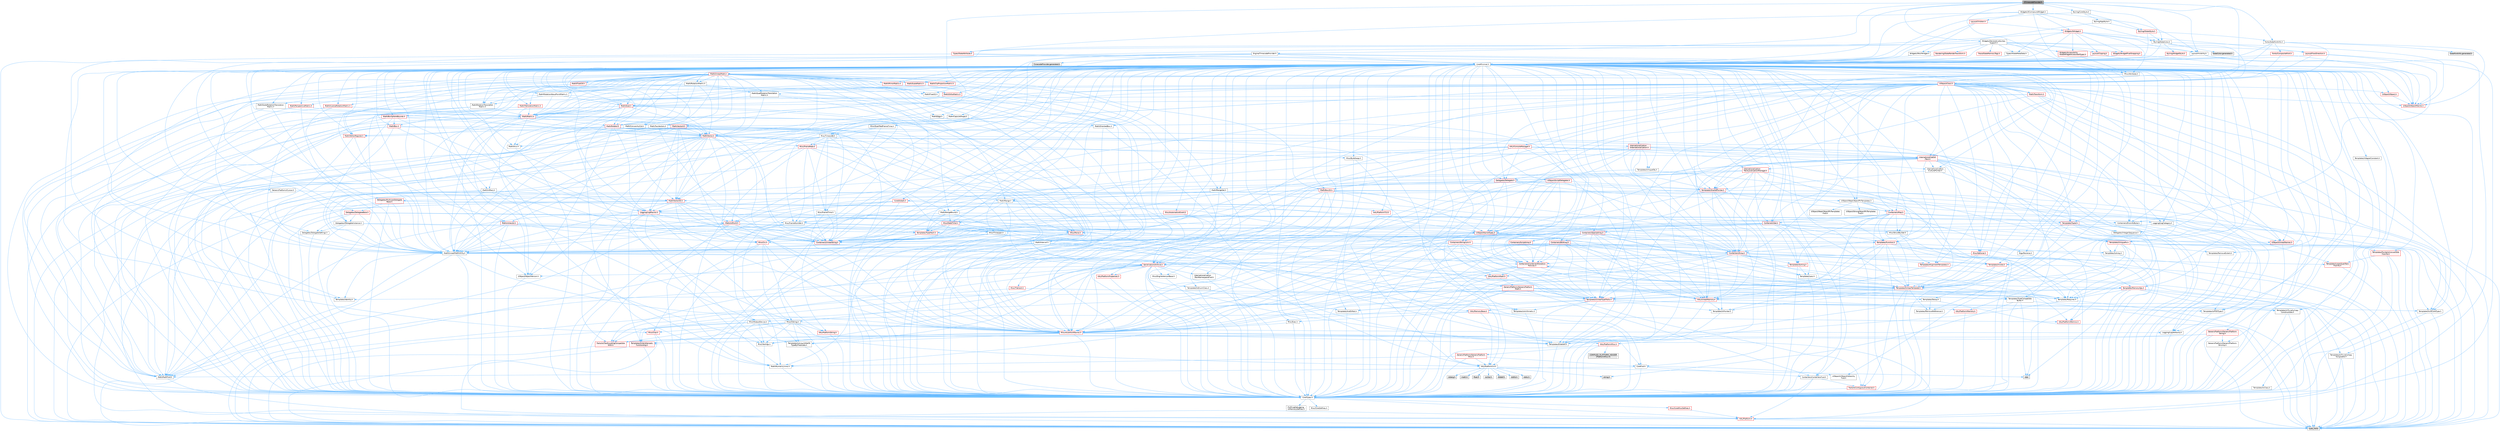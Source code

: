 digraph "STimecodeProvider.h"
{
 // INTERACTIVE_SVG=YES
 // LATEX_PDF_SIZE
  bgcolor="transparent";
  edge [fontname=Helvetica,fontsize=10,labelfontname=Helvetica,labelfontsize=10];
  node [fontname=Helvetica,fontsize=10,shape=box,height=0.2,width=0.4];
  Node1 [id="Node000001",label="STimecodeProvider.h",height=0.2,width=0.4,color="gray40", fillcolor="grey60", style="filled", fontcolor="black",tooltip=" "];
  Node1 -> Node2 [id="edge1_Node000001_Node000002",color="steelblue1",style="solid",tooltip=" "];
  Node2 [id="Node000002",label="CoreMinimal.h",height=0.2,width=0.4,color="grey40", fillcolor="white", style="filled",URL="$d7/d67/CoreMinimal_8h.html",tooltip=" "];
  Node2 -> Node3 [id="edge2_Node000002_Node000003",color="steelblue1",style="solid",tooltip=" "];
  Node3 [id="Node000003",label="CoreTypes.h",height=0.2,width=0.4,color="grey40", fillcolor="white", style="filled",URL="$dc/dec/CoreTypes_8h.html",tooltip=" "];
  Node3 -> Node4 [id="edge3_Node000003_Node000004",color="steelblue1",style="solid",tooltip=" "];
  Node4 [id="Node000004",label="HAL/Platform.h",height=0.2,width=0.4,color="red", fillcolor="#FFF0F0", style="filled",URL="$d9/dd0/Platform_8h.html",tooltip=" "];
  Node4 -> Node7 [id="edge4_Node000004_Node000007",color="steelblue1",style="solid",tooltip=" "];
  Node7 [id="Node000007",label="type_traits",height=0.2,width=0.4,color="grey60", fillcolor="#E0E0E0", style="filled",tooltip=" "];
  Node3 -> Node14 [id="edge5_Node000003_Node000014",color="steelblue1",style="solid",tooltip=" "];
  Node14 [id="Node000014",label="ProfilingDebugging\l/UMemoryDefines.h",height=0.2,width=0.4,color="grey40", fillcolor="white", style="filled",URL="$d2/da2/UMemoryDefines_8h.html",tooltip=" "];
  Node3 -> Node15 [id="edge6_Node000003_Node000015",color="steelblue1",style="solid",tooltip=" "];
  Node15 [id="Node000015",label="Misc/CoreMiscDefines.h",height=0.2,width=0.4,color="red", fillcolor="#FFF0F0", style="filled",URL="$da/d38/CoreMiscDefines_8h.html",tooltip=" "];
  Node15 -> Node4 [id="edge7_Node000015_Node000004",color="steelblue1",style="solid",tooltip=" "];
  Node3 -> Node16 [id="edge8_Node000003_Node000016",color="steelblue1",style="solid",tooltip=" "];
  Node16 [id="Node000016",label="Misc/CoreDefines.h",height=0.2,width=0.4,color="grey40", fillcolor="white", style="filled",URL="$d3/dd2/CoreDefines_8h.html",tooltip=" "];
  Node2 -> Node17 [id="edge9_Node000002_Node000017",color="steelblue1",style="solid",tooltip=" "];
  Node17 [id="Node000017",label="CoreFwd.h",height=0.2,width=0.4,color="grey40", fillcolor="white", style="filled",URL="$d1/d1e/CoreFwd_8h.html",tooltip=" "];
  Node17 -> Node3 [id="edge10_Node000017_Node000003",color="steelblue1",style="solid",tooltip=" "];
  Node17 -> Node18 [id="edge11_Node000017_Node000018",color="steelblue1",style="solid",tooltip=" "];
  Node18 [id="Node000018",label="Containers/ContainersFwd.h",height=0.2,width=0.4,color="grey40", fillcolor="white", style="filled",URL="$d4/d0a/ContainersFwd_8h.html",tooltip=" "];
  Node18 -> Node4 [id="edge12_Node000018_Node000004",color="steelblue1",style="solid",tooltip=" "];
  Node18 -> Node3 [id="edge13_Node000018_Node000003",color="steelblue1",style="solid",tooltip=" "];
  Node18 -> Node19 [id="edge14_Node000018_Node000019",color="steelblue1",style="solid",tooltip=" "];
  Node19 [id="Node000019",label="Traits/IsContiguousContainer.h",height=0.2,width=0.4,color="red", fillcolor="#FFF0F0", style="filled",URL="$d5/d3c/IsContiguousContainer_8h.html",tooltip=" "];
  Node19 -> Node3 [id="edge15_Node000019_Node000003",color="steelblue1",style="solid",tooltip=" "];
  Node17 -> Node22 [id="edge16_Node000017_Node000022",color="steelblue1",style="solid",tooltip=" "];
  Node22 [id="Node000022",label="Math/MathFwd.h",height=0.2,width=0.4,color="grey40", fillcolor="white", style="filled",URL="$d2/d10/MathFwd_8h.html",tooltip=" "];
  Node22 -> Node4 [id="edge17_Node000022_Node000004",color="steelblue1",style="solid",tooltip=" "];
  Node17 -> Node23 [id="edge18_Node000017_Node000023",color="steelblue1",style="solid",tooltip=" "];
  Node23 [id="Node000023",label="UObject/UObjectHierarchy\lFwd.h",height=0.2,width=0.4,color="grey40", fillcolor="white", style="filled",URL="$d3/d13/UObjectHierarchyFwd_8h.html",tooltip=" "];
  Node2 -> Node23 [id="edge19_Node000002_Node000023",color="steelblue1",style="solid",tooltip=" "];
  Node2 -> Node18 [id="edge20_Node000002_Node000018",color="steelblue1",style="solid",tooltip=" "];
  Node2 -> Node24 [id="edge21_Node000002_Node000024",color="steelblue1",style="solid",tooltip=" "];
  Node24 [id="Node000024",label="Misc/VarArgs.h",height=0.2,width=0.4,color="grey40", fillcolor="white", style="filled",URL="$d5/d6f/VarArgs_8h.html",tooltip=" "];
  Node24 -> Node3 [id="edge22_Node000024_Node000003",color="steelblue1",style="solid",tooltip=" "];
  Node2 -> Node25 [id="edge23_Node000002_Node000025",color="steelblue1",style="solid",tooltip=" "];
  Node25 [id="Node000025",label="Logging/LogVerbosity.h",height=0.2,width=0.4,color="grey40", fillcolor="white", style="filled",URL="$d2/d8f/LogVerbosity_8h.html",tooltip=" "];
  Node25 -> Node3 [id="edge24_Node000025_Node000003",color="steelblue1",style="solid",tooltip=" "];
  Node2 -> Node26 [id="edge25_Node000002_Node000026",color="steelblue1",style="solid",tooltip=" "];
  Node26 [id="Node000026",label="Misc/OutputDevice.h",height=0.2,width=0.4,color="grey40", fillcolor="white", style="filled",URL="$d7/d32/OutputDevice_8h.html",tooltip=" "];
  Node26 -> Node17 [id="edge26_Node000026_Node000017",color="steelblue1",style="solid",tooltip=" "];
  Node26 -> Node3 [id="edge27_Node000026_Node000003",color="steelblue1",style="solid",tooltip=" "];
  Node26 -> Node25 [id="edge28_Node000026_Node000025",color="steelblue1",style="solid",tooltip=" "];
  Node26 -> Node24 [id="edge29_Node000026_Node000024",color="steelblue1",style="solid",tooltip=" "];
  Node26 -> Node27 [id="edge30_Node000026_Node000027",color="steelblue1",style="solid",tooltip=" "];
  Node27 [id="Node000027",label="Templates/IsArrayOrRefOf\lTypeByPredicate.h",height=0.2,width=0.4,color="grey40", fillcolor="white", style="filled",URL="$d6/da1/IsArrayOrRefOfTypeByPredicate_8h.html",tooltip=" "];
  Node27 -> Node3 [id="edge31_Node000027_Node000003",color="steelblue1",style="solid",tooltip=" "];
  Node26 -> Node28 [id="edge32_Node000026_Node000028",color="steelblue1",style="solid",tooltip=" "];
  Node28 [id="Node000028",label="Templates/IsValidVariadic\lFunctionArg.h",height=0.2,width=0.4,color="red", fillcolor="#FFF0F0", style="filled",URL="$d0/dc8/IsValidVariadicFunctionArg_8h.html",tooltip=" "];
  Node28 -> Node3 [id="edge33_Node000028_Node000003",color="steelblue1",style="solid",tooltip=" "];
  Node28 -> Node7 [id="edge34_Node000028_Node000007",color="steelblue1",style="solid",tooltip=" "];
  Node26 -> Node30 [id="edge35_Node000026_Node000030",color="steelblue1",style="solid",tooltip=" "];
  Node30 [id="Node000030",label="Traits/IsCharEncodingCompatible\lWith.h",height=0.2,width=0.4,color="red", fillcolor="#FFF0F0", style="filled",URL="$df/dd1/IsCharEncodingCompatibleWith_8h.html",tooltip=" "];
  Node30 -> Node7 [id="edge36_Node000030_Node000007",color="steelblue1",style="solid",tooltip=" "];
  Node2 -> Node32 [id="edge37_Node000002_Node000032",color="steelblue1",style="solid",tooltip=" "];
  Node32 [id="Node000032",label="HAL/PlatformCrt.h",height=0.2,width=0.4,color="grey40", fillcolor="white", style="filled",URL="$d8/d75/PlatformCrt_8h.html",tooltip=" "];
  Node32 -> Node33 [id="edge38_Node000032_Node000033",color="steelblue1",style="solid",tooltip=" "];
  Node33 [id="Node000033",label="new",height=0.2,width=0.4,color="grey60", fillcolor="#E0E0E0", style="filled",tooltip=" "];
  Node32 -> Node34 [id="edge39_Node000032_Node000034",color="steelblue1",style="solid",tooltip=" "];
  Node34 [id="Node000034",label="wchar.h",height=0.2,width=0.4,color="grey60", fillcolor="#E0E0E0", style="filled",tooltip=" "];
  Node32 -> Node35 [id="edge40_Node000032_Node000035",color="steelblue1",style="solid",tooltip=" "];
  Node35 [id="Node000035",label="stddef.h",height=0.2,width=0.4,color="grey60", fillcolor="#E0E0E0", style="filled",tooltip=" "];
  Node32 -> Node36 [id="edge41_Node000032_Node000036",color="steelblue1",style="solid",tooltip=" "];
  Node36 [id="Node000036",label="stdlib.h",height=0.2,width=0.4,color="grey60", fillcolor="#E0E0E0", style="filled",tooltip=" "];
  Node32 -> Node37 [id="edge42_Node000032_Node000037",color="steelblue1",style="solid",tooltip=" "];
  Node37 [id="Node000037",label="stdio.h",height=0.2,width=0.4,color="grey60", fillcolor="#E0E0E0", style="filled",tooltip=" "];
  Node32 -> Node38 [id="edge43_Node000032_Node000038",color="steelblue1",style="solid",tooltip=" "];
  Node38 [id="Node000038",label="stdarg.h",height=0.2,width=0.4,color="grey60", fillcolor="#E0E0E0", style="filled",tooltip=" "];
  Node32 -> Node39 [id="edge44_Node000032_Node000039",color="steelblue1",style="solid",tooltip=" "];
  Node39 [id="Node000039",label="math.h",height=0.2,width=0.4,color="grey60", fillcolor="#E0E0E0", style="filled",tooltip=" "];
  Node32 -> Node40 [id="edge45_Node000032_Node000040",color="steelblue1",style="solid",tooltip=" "];
  Node40 [id="Node000040",label="float.h",height=0.2,width=0.4,color="grey60", fillcolor="#E0E0E0", style="filled",tooltip=" "];
  Node32 -> Node41 [id="edge46_Node000032_Node000041",color="steelblue1",style="solid",tooltip=" "];
  Node41 [id="Node000041",label="string.h",height=0.2,width=0.4,color="grey60", fillcolor="#E0E0E0", style="filled",tooltip=" "];
  Node2 -> Node42 [id="edge47_Node000002_Node000042",color="steelblue1",style="solid",tooltip=" "];
  Node42 [id="Node000042",label="HAL/PlatformMisc.h",height=0.2,width=0.4,color="red", fillcolor="#FFF0F0", style="filled",URL="$d0/df5/PlatformMisc_8h.html",tooltip=" "];
  Node42 -> Node3 [id="edge48_Node000042_Node000003",color="steelblue1",style="solid",tooltip=" "];
  Node42 -> Node43 [id="edge49_Node000042_Node000043",color="steelblue1",style="solid",tooltip=" "];
  Node43 [id="Node000043",label="GenericPlatform/GenericPlatform\lMisc.h",height=0.2,width=0.4,color="red", fillcolor="#FFF0F0", style="filled",URL="$db/d9a/GenericPlatformMisc_8h.html",tooltip=" "];
  Node43 -> Node17 [id="edge50_Node000043_Node000017",color="steelblue1",style="solid",tooltip=" "];
  Node43 -> Node3 [id="edge51_Node000043_Node000003",color="steelblue1",style="solid",tooltip=" "];
  Node43 -> Node32 [id="edge52_Node000043_Node000032",color="steelblue1",style="solid",tooltip=" "];
  Node43 -> Node47 [id="edge53_Node000043_Node000047",color="steelblue1",style="solid",tooltip=" "];
  Node47 [id="Node000047",label="Math/NumericLimits.h",height=0.2,width=0.4,color="grey40", fillcolor="white", style="filled",URL="$df/d1b/NumericLimits_8h.html",tooltip=" "];
  Node47 -> Node3 [id="edge54_Node000047_Node000003",color="steelblue1",style="solid",tooltip=" "];
  Node42 -> Node52 [id="edge55_Node000042_Node000052",color="steelblue1",style="solid",tooltip=" "];
  Node52 [id="Node000052",label="COMPILED_PLATFORM_HEADER\l(PlatformMisc.h)",height=0.2,width=0.4,color="grey60", fillcolor="#E0E0E0", style="filled",tooltip=" "];
  Node2 -> Node61 [id="edge56_Node000002_Node000061",color="steelblue1",style="solid",tooltip=" "];
  Node61 [id="Node000061",label="Misc/AssertionMacros.h",height=0.2,width=0.4,color="red", fillcolor="#FFF0F0", style="filled",URL="$d0/dfa/AssertionMacros_8h.html",tooltip=" "];
  Node61 -> Node3 [id="edge57_Node000061_Node000003",color="steelblue1",style="solid",tooltip=" "];
  Node61 -> Node4 [id="edge58_Node000061_Node000004",color="steelblue1",style="solid",tooltip=" "];
  Node61 -> Node42 [id="edge59_Node000061_Node000042",color="steelblue1",style="solid",tooltip=" "];
  Node61 -> Node62 [id="edge60_Node000061_Node000062",color="steelblue1",style="solid",tooltip=" "];
  Node62 [id="Node000062",label="Templates/EnableIf.h",height=0.2,width=0.4,color="grey40", fillcolor="white", style="filled",URL="$d7/d60/EnableIf_8h.html",tooltip=" "];
  Node62 -> Node3 [id="edge61_Node000062_Node000003",color="steelblue1",style="solid",tooltip=" "];
  Node61 -> Node27 [id="edge62_Node000061_Node000027",color="steelblue1",style="solid",tooltip=" "];
  Node61 -> Node28 [id="edge63_Node000061_Node000028",color="steelblue1",style="solid",tooltip=" "];
  Node61 -> Node30 [id="edge64_Node000061_Node000030",color="steelblue1",style="solid",tooltip=" "];
  Node61 -> Node24 [id="edge65_Node000061_Node000024",color="steelblue1",style="solid",tooltip=" "];
  Node2 -> Node70 [id="edge66_Node000002_Node000070",color="steelblue1",style="solid",tooltip=" "];
  Node70 [id="Node000070",label="Templates/IsPointer.h",height=0.2,width=0.4,color="grey40", fillcolor="white", style="filled",URL="$d7/d05/IsPointer_8h.html",tooltip=" "];
  Node70 -> Node3 [id="edge67_Node000070_Node000003",color="steelblue1",style="solid",tooltip=" "];
  Node2 -> Node71 [id="edge68_Node000002_Node000071",color="steelblue1",style="solid",tooltip=" "];
  Node71 [id="Node000071",label="HAL/PlatformMemory.h",height=0.2,width=0.4,color="red", fillcolor="#FFF0F0", style="filled",URL="$de/d68/PlatformMemory_8h.html",tooltip=" "];
  Node71 -> Node3 [id="edge69_Node000071_Node000003",color="steelblue1",style="solid",tooltip=" "];
  Node2 -> Node54 [id="edge70_Node000002_Node000054",color="steelblue1",style="solid",tooltip=" "];
  Node54 [id="Node000054",label="HAL/PlatformAtomics.h",height=0.2,width=0.4,color="red", fillcolor="#FFF0F0", style="filled",URL="$d3/d36/PlatformAtomics_8h.html",tooltip=" "];
  Node54 -> Node3 [id="edge71_Node000054_Node000003",color="steelblue1",style="solid",tooltip=" "];
  Node2 -> Node76 [id="edge72_Node000002_Node000076",color="steelblue1",style="solid",tooltip=" "];
  Node76 [id="Node000076",label="Misc/Exec.h",height=0.2,width=0.4,color="grey40", fillcolor="white", style="filled",URL="$de/ddb/Exec_8h.html",tooltip=" "];
  Node76 -> Node3 [id="edge73_Node000076_Node000003",color="steelblue1",style="solid",tooltip=" "];
  Node76 -> Node61 [id="edge74_Node000076_Node000061",color="steelblue1",style="solid",tooltip=" "];
  Node2 -> Node77 [id="edge75_Node000002_Node000077",color="steelblue1",style="solid",tooltip=" "];
  Node77 [id="Node000077",label="HAL/MemoryBase.h",height=0.2,width=0.4,color="red", fillcolor="#FFF0F0", style="filled",URL="$d6/d9f/MemoryBase_8h.html",tooltip=" "];
  Node77 -> Node3 [id="edge76_Node000077_Node000003",color="steelblue1",style="solid",tooltip=" "];
  Node77 -> Node54 [id="edge77_Node000077_Node000054",color="steelblue1",style="solid",tooltip=" "];
  Node77 -> Node32 [id="edge78_Node000077_Node000032",color="steelblue1",style="solid",tooltip=" "];
  Node77 -> Node76 [id="edge79_Node000077_Node000076",color="steelblue1",style="solid",tooltip=" "];
  Node77 -> Node26 [id="edge80_Node000077_Node000026",color="steelblue1",style="solid",tooltip=" "];
  Node2 -> Node87 [id="edge81_Node000002_Node000087",color="steelblue1",style="solid",tooltip=" "];
  Node87 [id="Node000087",label="HAL/UnrealMemory.h",height=0.2,width=0.4,color="red", fillcolor="#FFF0F0", style="filled",URL="$d9/d96/UnrealMemory_8h.html",tooltip=" "];
  Node87 -> Node3 [id="edge82_Node000087_Node000003",color="steelblue1",style="solid",tooltip=" "];
  Node87 -> Node77 [id="edge83_Node000087_Node000077",color="steelblue1",style="solid",tooltip=" "];
  Node87 -> Node71 [id="edge84_Node000087_Node000071",color="steelblue1",style="solid",tooltip=" "];
  Node87 -> Node70 [id="edge85_Node000087_Node000070",color="steelblue1",style="solid",tooltip=" "];
  Node2 -> Node89 [id="edge86_Node000002_Node000089",color="steelblue1",style="solid",tooltip=" "];
  Node89 [id="Node000089",label="Templates/IsArithmetic.h",height=0.2,width=0.4,color="grey40", fillcolor="white", style="filled",URL="$d2/d5d/IsArithmetic_8h.html",tooltip=" "];
  Node89 -> Node3 [id="edge87_Node000089_Node000003",color="steelblue1",style="solid",tooltip=" "];
  Node2 -> Node83 [id="edge88_Node000002_Node000083",color="steelblue1",style="solid",tooltip=" "];
  Node83 [id="Node000083",label="Templates/AndOrNot.h",height=0.2,width=0.4,color="grey40", fillcolor="white", style="filled",URL="$db/d0a/AndOrNot_8h.html",tooltip=" "];
  Node83 -> Node3 [id="edge89_Node000083_Node000003",color="steelblue1",style="solid",tooltip=" "];
  Node2 -> Node90 [id="edge90_Node000002_Node000090",color="steelblue1",style="solid",tooltip=" "];
  Node90 [id="Node000090",label="Templates/IsPODType.h",height=0.2,width=0.4,color="grey40", fillcolor="white", style="filled",URL="$d7/db1/IsPODType_8h.html",tooltip=" "];
  Node90 -> Node3 [id="edge91_Node000090_Node000003",color="steelblue1",style="solid",tooltip=" "];
  Node2 -> Node91 [id="edge92_Node000002_Node000091",color="steelblue1",style="solid",tooltip=" "];
  Node91 [id="Node000091",label="Templates/IsUECoreType.h",height=0.2,width=0.4,color="grey40", fillcolor="white", style="filled",URL="$d1/db8/IsUECoreType_8h.html",tooltip=" "];
  Node91 -> Node3 [id="edge93_Node000091_Node000003",color="steelblue1",style="solid",tooltip=" "];
  Node91 -> Node7 [id="edge94_Node000091_Node000007",color="steelblue1",style="solid",tooltip=" "];
  Node2 -> Node84 [id="edge95_Node000002_Node000084",color="steelblue1",style="solid",tooltip=" "];
  Node84 [id="Node000084",label="Templates/IsTriviallyCopy\lConstructible.h",height=0.2,width=0.4,color="grey40", fillcolor="white", style="filled",URL="$d3/d78/IsTriviallyCopyConstructible_8h.html",tooltip=" "];
  Node84 -> Node3 [id="edge96_Node000084_Node000003",color="steelblue1",style="solid",tooltip=" "];
  Node84 -> Node7 [id="edge97_Node000084_Node000007",color="steelblue1",style="solid",tooltip=" "];
  Node2 -> Node92 [id="edge98_Node000002_Node000092",color="steelblue1",style="solid",tooltip=" "];
  Node92 [id="Node000092",label="Templates/UnrealTypeTraits.h",height=0.2,width=0.4,color="red", fillcolor="#FFF0F0", style="filled",URL="$d2/d2d/UnrealTypeTraits_8h.html",tooltip=" "];
  Node92 -> Node3 [id="edge99_Node000092_Node000003",color="steelblue1",style="solid",tooltip=" "];
  Node92 -> Node70 [id="edge100_Node000092_Node000070",color="steelblue1",style="solid",tooltip=" "];
  Node92 -> Node61 [id="edge101_Node000092_Node000061",color="steelblue1",style="solid",tooltip=" "];
  Node92 -> Node83 [id="edge102_Node000092_Node000083",color="steelblue1",style="solid",tooltip=" "];
  Node92 -> Node62 [id="edge103_Node000092_Node000062",color="steelblue1",style="solid",tooltip=" "];
  Node92 -> Node89 [id="edge104_Node000092_Node000089",color="steelblue1",style="solid",tooltip=" "];
  Node92 -> Node90 [id="edge105_Node000092_Node000090",color="steelblue1",style="solid",tooltip=" "];
  Node92 -> Node91 [id="edge106_Node000092_Node000091",color="steelblue1",style="solid",tooltip=" "];
  Node92 -> Node84 [id="edge107_Node000092_Node000084",color="steelblue1",style="solid",tooltip=" "];
  Node2 -> Node62 [id="edge108_Node000002_Node000062",color="steelblue1",style="solid",tooltip=" "];
  Node2 -> Node94 [id="edge109_Node000002_Node000094",color="steelblue1",style="solid",tooltip=" "];
  Node94 [id="Node000094",label="Templates/RemoveReference.h",height=0.2,width=0.4,color="grey40", fillcolor="white", style="filled",URL="$da/dbe/RemoveReference_8h.html",tooltip=" "];
  Node94 -> Node3 [id="edge110_Node000094_Node000003",color="steelblue1",style="solid",tooltip=" "];
  Node2 -> Node95 [id="edge111_Node000002_Node000095",color="steelblue1",style="solid",tooltip=" "];
  Node95 [id="Node000095",label="Templates/IntegralConstant.h",height=0.2,width=0.4,color="grey40", fillcolor="white", style="filled",URL="$db/d1b/IntegralConstant_8h.html",tooltip=" "];
  Node95 -> Node3 [id="edge112_Node000095_Node000003",color="steelblue1",style="solid",tooltip=" "];
  Node2 -> Node96 [id="edge113_Node000002_Node000096",color="steelblue1",style="solid",tooltip=" "];
  Node96 [id="Node000096",label="Templates/IsClass.h",height=0.2,width=0.4,color="grey40", fillcolor="white", style="filled",URL="$db/dcb/IsClass_8h.html",tooltip=" "];
  Node96 -> Node3 [id="edge114_Node000096_Node000003",color="steelblue1",style="solid",tooltip=" "];
  Node2 -> Node97 [id="edge115_Node000002_Node000097",color="steelblue1",style="solid",tooltip=" "];
  Node97 [id="Node000097",label="Templates/TypeCompatible\lBytes.h",height=0.2,width=0.4,color="grey40", fillcolor="white", style="filled",URL="$df/d0a/TypeCompatibleBytes_8h.html",tooltip=" "];
  Node97 -> Node3 [id="edge116_Node000097_Node000003",color="steelblue1",style="solid",tooltip=" "];
  Node97 -> Node41 [id="edge117_Node000097_Node000041",color="steelblue1",style="solid",tooltip=" "];
  Node97 -> Node33 [id="edge118_Node000097_Node000033",color="steelblue1",style="solid",tooltip=" "];
  Node97 -> Node7 [id="edge119_Node000097_Node000007",color="steelblue1",style="solid",tooltip=" "];
  Node2 -> Node19 [id="edge120_Node000002_Node000019",color="steelblue1",style="solid",tooltip=" "];
  Node2 -> Node98 [id="edge121_Node000002_Node000098",color="steelblue1",style="solid",tooltip=" "];
  Node98 [id="Node000098",label="Templates/UnrealTemplate.h",height=0.2,width=0.4,color="red", fillcolor="#FFF0F0", style="filled",URL="$d4/d24/UnrealTemplate_8h.html",tooltip=" "];
  Node98 -> Node3 [id="edge122_Node000098_Node000003",color="steelblue1",style="solid",tooltip=" "];
  Node98 -> Node70 [id="edge123_Node000098_Node000070",color="steelblue1",style="solid",tooltip=" "];
  Node98 -> Node87 [id="edge124_Node000098_Node000087",color="steelblue1",style="solid",tooltip=" "];
  Node98 -> Node92 [id="edge125_Node000098_Node000092",color="steelblue1",style="solid",tooltip=" "];
  Node98 -> Node94 [id="edge126_Node000098_Node000094",color="steelblue1",style="solid",tooltip=" "];
  Node98 -> Node64 [id="edge127_Node000098_Node000064",color="steelblue1",style="solid",tooltip=" "];
  Node64 [id="Node000064",label="Templates/Requires.h",height=0.2,width=0.4,color="grey40", fillcolor="white", style="filled",URL="$dc/d96/Requires_8h.html",tooltip=" "];
  Node64 -> Node62 [id="edge128_Node000064_Node000062",color="steelblue1",style="solid",tooltip=" "];
  Node64 -> Node7 [id="edge129_Node000064_Node000007",color="steelblue1",style="solid",tooltip=" "];
  Node98 -> Node97 [id="edge130_Node000098_Node000097",color="steelblue1",style="solid",tooltip=" "];
  Node98 -> Node65 [id="edge131_Node000098_Node000065",color="steelblue1",style="solid",tooltip=" "];
  Node65 [id="Node000065",label="Templates/Identity.h",height=0.2,width=0.4,color="grey40", fillcolor="white", style="filled",URL="$d0/dd5/Identity_8h.html",tooltip=" "];
  Node98 -> Node19 [id="edge132_Node000098_Node000019",color="steelblue1",style="solid",tooltip=" "];
  Node98 -> Node7 [id="edge133_Node000098_Node000007",color="steelblue1",style="solid",tooltip=" "];
  Node2 -> Node47 [id="edge134_Node000002_Node000047",color="steelblue1",style="solid",tooltip=" "];
  Node2 -> Node102 [id="edge135_Node000002_Node000102",color="steelblue1",style="solid",tooltip=" "];
  Node102 [id="Node000102",label="HAL/PlatformMath.h",height=0.2,width=0.4,color="red", fillcolor="#FFF0F0", style="filled",URL="$dc/d53/PlatformMath_8h.html",tooltip=" "];
  Node102 -> Node3 [id="edge136_Node000102_Node000003",color="steelblue1",style="solid",tooltip=" "];
  Node102 -> Node103 [id="edge137_Node000102_Node000103",color="steelblue1",style="solid",tooltip=" "];
  Node103 [id="Node000103",label="GenericPlatform/GenericPlatform\lMath.h",height=0.2,width=0.4,color="red", fillcolor="#FFF0F0", style="filled",URL="$d5/d79/GenericPlatformMath_8h.html",tooltip=" "];
  Node103 -> Node3 [id="edge138_Node000103_Node000003",color="steelblue1",style="solid",tooltip=" "];
  Node103 -> Node18 [id="edge139_Node000103_Node000018",color="steelblue1",style="solid",tooltip=" "];
  Node103 -> Node32 [id="edge140_Node000103_Node000032",color="steelblue1",style="solid",tooltip=" "];
  Node103 -> Node83 [id="edge141_Node000103_Node000083",color="steelblue1",style="solid",tooltip=" "];
  Node103 -> Node104 [id="edge142_Node000103_Node000104",color="steelblue1",style="solid",tooltip=" "];
  Node104 [id="Node000104",label="Templates/Decay.h",height=0.2,width=0.4,color="grey40", fillcolor="white", style="filled",URL="$dd/d0f/Decay_8h.html",tooltip=" "];
  Node104 -> Node3 [id="edge143_Node000104_Node000003",color="steelblue1",style="solid",tooltip=" "];
  Node104 -> Node94 [id="edge144_Node000104_Node000094",color="steelblue1",style="solid",tooltip=" "];
  Node104 -> Node7 [id="edge145_Node000104_Node000007",color="steelblue1",style="solid",tooltip=" "];
  Node103 -> Node92 [id="edge146_Node000103_Node000092",color="steelblue1",style="solid",tooltip=" "];
  Node103 -> Node64 [id="edge147_Node000103_Node000064",color="steelblue1",style="solid",tooltip=" "];
  Node103 -> Node97 [id="edge148_Node000103_Node000097",color="steelblue1",style="solid",tooltip=" "];
  Node103 -> Node7 [id="edge149_Node000103_Node000007",color="steelblue1",style="solid",tooltip=" "];
  Node2 -> Node85 [id="edge150_Node000002_Node000085",color="steelblue1",style="solid",tooltip=" "];
  Node85 [id="Node000085",label="Templates/IsTriviallyCopy\lAssignable.h",height=0.2,width=0.4,color="grey40", fillcolor="white", style="filled",URL="$d2/df2/IsTriviallyCopyAssignable_8h.html",tooltip=" "];
  Node85 -> Node3 [id="edge151_Node000085_Node000003",color="steelblue1",style="solid",tooltip=" "];
  Node85 -> Node7 [id="edge152_Node000085_Node000007",color="steelblue1",style="solid",tooltip=" "];
  Node2 -> Node110 [id="edge153_Node000002_Node000110",color="steelblue1",style="solid",tooltip=" "];
  Node110 [id="Node000110",label="Templates/MemoryOps.h",height=0.2,width=0.4,color="red", fillcolor="#FFF0F0", style="filled",URL="$db/dea/MemoryOps_8h.html",tooltip=" "];
  Node110 -> Node3 [id="edge154_Node000110_Node000003",color="steelblue1",style="solid",tooltip=" "];
  Node110 -> Node87 [id="edge155_Node000110_Node000087",color="steelblue1",style="solid",tooltip=" "];
  Node110 -> Node85 [id="edge156_Node000110_Node000085",color="steelblue1",style="solid",tooltip=" "];
  Node110 -> Node84 [id="edge157_Node000110_Node000084",color="steelblue1",style="solid",tooltip=" "];
  Node110 -> Node64 [id="edge158_Node000110_Node000064",color="steelblue1",style="solid",tooltip=" "];
  Node110 -> Node92 [id="edge159_Node000110_Node000092",color="steelblue1",style="solid",tooltip=" "];
  Node110 -> Node33 [id="edge160_Node000110_Node000033",color="steelblue1",style="solid",tooltip=" "];
  Node110 -> Node7 [id="edge161_Node000110_Node000007",color="steelblue1",style="solid",tooltip=" "];
  Node2 -> Node111 [id="edge162_Node000002_Node000111",color="steelblue1",style="solid",tooltip=" "];
  Node111 [id="Node000111",label="Containers/ContainerAllocation\lPolicies.h",height=0.2,width=0.4,color="red", fillcolor="#FFF0F0", style="filled",URL="$d7/dff/ContainerAllocationPolicies_8h.html",tooltip=" "];
  Node111 -> Node3 [id="edge163_Node000111_Node000003",color="steelblue1",style="solid",tooltip=" "];
  Node111 -> Node111 [id="edge164_Node000111_Node000111",color="steelblue1",style="solid",tooltip=" "];
  Node111 -> Node102 [id="edge165_Node000111_Node000102",color="steelblue1",style="solid",tooltip=" "];
  Node111 -> Node87 [id="edge166_Node000111_Node000087",color="steelblue1",style="solid",tooltip=" "];
  Node111 -> Node47 [id="edge167_Node000111_Node000047",color="steelblue1",style="solid",tooltip=" "];
  Node111 -> Node61 [id="edge168_Node000111_Node000061",color="steelblue1",style="solid",tooltip=" "];
  Node111 -> Node110 [id="edge169_Node000111_Node000110",color="steelblue1",style="solid",tooltip=" "];
  Node111 -> Node97 [id="edge170_Node000111_Node000097",color="steelblue1",style="solid",tooltip=" "];
  Node111 -> Node7 [id="edge171_Node000111_Node000007",color="steelblue1",style="solid",tooltip=" "];
  Node2 -> Node114 [id="edge172_Node000002_Node000114",color="steelblue1",style="solid",tooltip=" "];
  Node114 [id="Node000114",label="Templates/IsEnumClass.h",height=0.2,width=0.4,color="grey40", fillcolor="white", style="filled",URL="$d7/d15/IsEnumClass_8h.html",tooltip=" "];
  Node114 -> Node3 [id="edge173_Node000114_Node000003",color="steelblue1",style="solid",tooltip=" "];
  Node114 -> Node83 [id="edge174_Node000114_Node000083",color="steelblue1",style="solid",tooltip=" "];
  Node2 -> Node115 [id="edge175_Node000002_Node000115",color="steelblue1",style="solid",tooltip=" "];
  Node115 [id="Node000115",label="HAL/PlatformProperties.h",height=0.2,width=0.4,color="red", fillcolor="#FFF0F0", style="filled",URL="$d9/db0/PlatformProperties_8h.html",tooltip=" "];
  Node115 -> Node3 [id="edge176_Node000115_Node000003",color="steelblue1",style="solid",tooltip=" "];
  Node2 -> Node118 [id="edge177_Node000002_Node000118",color="steelblue1",style="solid",tooltip=" "];
  Node118 [id="Node000118",label="Misc/EngineVersionBase.h",height=0.2,width=0.4,color="grey40", fillcolor="white", style="filled",URL="$d5/d2b/EngineVersionBase_8h.html",tooltip=" "];
  Node118 -> Node3 [id="edge178_Node000118_Node000003",color="steelblue1",style="solid",tooltip=" "];
  Node2 -> Node119 [id="edge179_Node000002_Node000119",color="steelblue1",style="solid",tooltip=" "];
  Node119 [id="Node000119",label="Internationalization\l/TextNamespaceFwd.h",height=0.2,width=0.4,color="grey40", fillcolor="white", style="filled",URL="$d8/d97/TextNamespaceFwd_8h.html",tooltip=" "];
  Node119 -> Node3 [id="edge180_Node000119_Node000003",color="steelblue1",style="solid",tooltip=" "];
  Node2 -> Node120 [id="edge181_Node000002_Node000120",color="steelblue1",style="solid",tooltip=" "];
  Node120 [id="Node000120",label="Serialization/Archive.h",height=0.2,width=0.4,color="red", fillcolor="#FFF0F0", style="filled",URL="$d7/d3b/Archive_8h.html",tooltip=" "];
  Node120 -> Node17 [id="edge182_Node000120_Node000017",color="steelblue1",style="solid",tooltip=" "];
  Node120 -> Node3 [id="edge183_Node000120_Node000003",color="steelblue1",style="solid",tooltip=" "];
  Node120 -> Node115 [id="edge184_Node000120_Node000115",color="steelblue1",style="solid",tooltip=" "];
  Node120 -> Node119 [id="edge185_Node000120_Node000119",color="steelblue1",style="solid",tooltip=" "];
  Node120 -> Node22 [id="edge186_Node000120_Node000022",color="steelblue1",style="solid",tooltip=" "];
  Node120 -> Node61 [id="edge187_Node000120_Node000061",color="steelblue1",style="solid",tooltip=" "];
  Node120 -> Node118 [id="edge188_Node000120_Node000118",color="steelblue1",style="solid",tooltip=" "];
  Node120 -> Node24 [id="edge189_Node000120_Node000024",color="steelblue1",style="solid",tooltip=" "];
  Node120 -> Node62 [id="edge190_Node000120_Node000062",color="steelblue1",style="solid",tooltip=" "];
  Node120 -> Node27 [id="edge191_Node000120_Node000027",color="steelblue1",style="solid",tooltip=" "];
  Node120 -> Node114 [id="edge192_Node000120_Node000114",color="steelblue1",style="solid",tooltip=" "];
  Node120 -> Node28 [id="edge193_Node000120_Node000028",color="steelblue1",style="solid",tooltip=" "];
  Node120 -> Node98 [id="edge194_Node000120_Node000098",color="steelblue1",style="solid",tooltip=" "];
  Node120 -> Node30 [id="edge195_Node000120_Node000030",color="steelblue1",style="solid",tooltip=" "];
  Node120 -> Node123 [id="edge196_Node000120_Node000123",color="steelblue1",style="solid",tooltip=" "];
  Node123 [id="Node000123",label="UObject/ObjectVersion.h",height=0.2,width=0.4,color="grey40", fillcolor="white", style="filled",URL="$da/d63/ObjectVersion_8h.html",tooltip=" "];
  Node123 -> Node3 [id="edge197_Node000123_Node000003",color="steelblue1",style="solid",tooltip=" "];
  Node2 -> Node124 [id="edge198_Node000002_Node000124",color="steelblue1",style="solid",tooltip=" "];
  Node124 [id="Node000124",label="Templates/Less.h",height=0.2,width=0.4,color="grey40", fillcolor="white", style="filled",URL="$de/dc8/Less_8h.html",tooltip=" "];
  Node124 -> Node3 [id="edge199_Node000124_Node000003",color="steelblue1",style="solid",tooltip=" "];
  Node124 -> Node98 [id="edge200_Node000124_Node000098",color="steelblue1",style="solid",tooltip=" "];
  Node2 -> Node125 [id="edge201_Node000002_Node000125",color="steelblue1",style="solid",tooltip=" "];
  Node125 [id="Node000125",label="Templates/Sorting.h",height=0.2,width=0.4,color="red", fillcolor="#FFF0F0", style="filled",URL="$d3/d9e/Sorting_8h.html",tooltip=" "];
  Node125 -> Node3 [id="edge202_Node000125_Node000003",color="steelblue1",style="solid",tooltip=" "];
  Node125 -> Node102 [id="edge203_Node000125_Node000102",color="steelblue1",style="solid",tooltip=" "];
  Node125 -> Node124 [id="edge204_Node000125_Node000124",color="steelblue1",style="solid",tooltip=" "];
  Node2 -> Node136 [id="edge205_Node000002_Node000136",color="steelblue1",style="solid",tooltip=" "];
  Node136 [id="Node000136",label="Misc/Char.h",height=0.2,width=0.4,color="red", fillcolor="#FFF0F0", style="filled",URL="$d0/d58/Char_8h.html",tooltip=" "];
  Node136 -> Node3 [id="edge206_Node000136_Node000003",color="steelblue1",style="solid",tooltip=" "];
  Node136 -> Node7 [id="edge207_Node000136_Node000007",color="steelblue1",style="solid",tooltip=" "];
  Node2 -> Node139 [id="edge208_Node000002_Node000139",color="steelblue1",style="solid",tooltip=" "];
  Node139 [id="Node000139",label="GenericPlatform/GenericPlatform\lStricmp.h",height=0.2,width=0.4,color="grey40", fillcolor="white", style="filled",URL="$d2/d86/GenericPlatformStricmp_8h.html",tooltip=" "];
  Node139 -> Node3 [id="edge209_Node000139_Node000003",color="steelblue1",style="solid",tooltip=" "];
  Node2 -> Node140 [id="edge210_Node000002_Node000140",color="steelblue1",style="solid",tooltip=" "];
  Node140 [id="Node000140",label="GenericPlatform/GenericPlatform\lString.h",height=0.2,width=0.4,color="red", fillcolor="#FFF0F0", style="filled",URL="$dd/d20/GenericPlatformString_8h.html",tooltip=" "];
  Node140 -> Node3 [id="edge211_Node000140_Node000003",color="steelblue1",style="solid",tooltip=" "];
  Node140 -> Node139 [id="edge212_Node000140_Node000139",color="steelblue1",style="solid",tooltip=" "];
  Node140 -> Node62 [id="edge213_Node000140_Node000062",color="steelblue1",style="solid",tooltip=" "];
  Node140 -> Node30 [id="edge214_Node000140_Node000030",color="steelblue1",style="solid",tooltip=" "];
  Node140 -> Node7 [id="edge215_Node000140_Node000007",color="steelblue1",style="solid",tooltip=" "];
  Node2 -> Node73 [id="edge216_Node000002_Node000073",color="steelblue1",style="solid",tooltip=" "];
  Node73 [id="Node000073",label="HAL/PlatformString.h",height=0.2,width=0.4,color="red", fillcolor="#FFF0F0", style="filled",URL="$db/db5/PlatformString_8h.html",tooltip=" "];
  Node73 -> Node3 [id="edge217_Node000073_Node000003",color="steelblue1",style="solid",tooltip=" "];
  Node2 -> Node143 [id="edge218_Node000002_Node000143",color="steelblue1",style="solid",tooltip=" "];
  Node143 [id="Node000143",label="Misc/CString.h",height=0.2,width=0.4,color="grey40", fillcolor="white", style="filled",URL="$d2/d49/CString_8h.html",tooltip=" "];
  Node143 -> Node3 [id="edge219_Node000143_Node000003",color="steelblue1",style="solid",tooltip=" "];
  Node143 -> Node32 [id="edge220_Node000143_Node000032",color="steelblue1",style="solid",tooltip=" "];
  Node143 -> Node73 [id="edge221_Node000143_Node000073",color="steelblue1",style="solid",tooltip=" "];
  Node143 -> Node61 [id="edge222_Node000143_Node000061",color="steelblue1",style="solid",tooltip=" "];
  Node143 -> Node136 [id="edge223_Node000143_Node000136",color="steelblue1",style="solid",tooltip=" "];
  Node143 -> Node24 [id="edge224_Node000143_Node000024",color="steelblue1",style="solid",tooltip=" "];
  Node143 -> Node27 [id="edge225_Node000143_Node000027",color="steelblue1",style="solid",tooltip=" "];
  Node143 -> Node28 [id="edge226_Node000143_Node000028",color="steelblue1",style="solid",tooltip=" "];
  Node143 -> Node30 [id="edge227_Node000143_Node000030",color="steelblue1",style="solid",tooltip=" "];
  Node2 -> Node144 [id="edge228_Node000002_Node000144",color="steelblue1",style="solid",tooltip=" "];
  Node144 [id="Node000144",label="Misc/Crc.h",height=0.2,width=0.4,color="red", fillcolor="#FFF0F0", style="filled",URL="$d4/dd2/Crc_8h.html",tooltip=" "];
  Node144 -> Node3 [id="edge229_Node000144_Node000003",color="steelblue1",style="solid",tooltip=" "];
  Node144 -> Node73 [id="edge230_Node000144_Node000073",color="steelblue1",style="solid",tooltip=" "];
  Node144 -> Node61 [id="edge231_Node000144_Node000061",color="steelblue1",style="solid",tooltip=" "];
  Node144 -> Node143 [id="edge232_Node000144_Node000143",color="steelblue1",style="solid",tooltip=" "];
  Node144 -> Node136 [id="edge233_Node000144_Node000136",color="steelblue1",style="solid",tooltip=" "];
  Node144 -> Node92 [id="edge234_Node000144_Node000092",color="steelblue1",style="solid",tooltip=" "];
  Node2 -> Node135 [id="edge235_Node000002_Node000135",color="steelblue1",style="solid",tooltip=" "];
  Node135 [id="Node000135",label="Math/UnrealMathUtility.h",height=0.2,width=0.4,color="grey40", fillcolor="white", style="filled",URL="$db/db8/UnrealMathUtility_8h.html",tooltip=" "];
  Node135 -> Node3 [id="edge236_Node000135_Node000003",color="steelblue1",style="solid",tooltip=" "];
  Node135 -> Node61 [id="edge237_Node000135_Node000061",color="steelblue1",style="solid",tooltip=" "];
  Node135 -> Node102 [id="edge238_Node000135_Node000102",color="steelblue1",style="solid",tooltip=" "];
  Node135 -> Node22 [id="edge239_Node000135_Node000022",color="steelblue1",style="solid",tooltip=" "];
  Node135 -> Node65 [id="edge240_Node000135_Node000065",color="steelblue1",style="solid",tooltip=" "];
  Node135 -> Node64 [id="edge241_Node000135_Node000064",color="steelblue1",style="solid",tooltip=" "];
  Node2 -> Node145 [id="edge242_Node000002_Node000145",color="steelblue1",style="solid",tooltip=" "];
  Node145 [id="Node000145",label="Containers/UnrealString.h",height=0.2,width=0.4,color="red", fillcolor="#FFF0F0", style="filled",URL="$d5/dba/UnrealString_8h.html",tooltip=" "];
  Node2 -> Node149 [id="edge243_Node000002_Node000149",color="steelblue1",style="solid",tooltip=" "];
  Node149 [id="Node000149",label="Containers/Array.h",height=0.2,width=0.4,color="red", fillcolor="#FFF0F0", style="filled",URL="$df/dd0/Array_8h.html",tooltip=" "];
  Node149 -> Node3 [id="edge244_Node000149_Node000003",color="steelblue1",style="solid",tooltip=" "];
  Node149 -> Node61 [id="edge245_Node000149_Node000061",color="steelblue1",style="solid",tooltip=" "];
  Node149 -> Node87 [id="edge246_Node000149_Node000087",color="steelblue1",style="solid",tooltip=" "];
  Node149 -> Node92 [id="edge247_Node000149_Node000092",color="steelblue1",style="solid",tooltip=" "];
  Node149 -> Node98 [id="edge248_Node000149_Node000098",color="steelblue1",style="solid",tooltip=" "];
  Node149 -> Node111 [id="edge249_Node000149_Node000111",color="steelblue1",style="solid",tooltip=" "];
  Node149 -> Node120 [id="edge250_Node000149_Node000120",color="steelblue1",style="solid",tooltip=" "];
  Node149 -> Node128 [id="edge251_Node000149_Node000128",color="steelblue1",style="solid",tooltip=" "];
  Node128 [id="Node000128",label="Templates/Invoke.h",height=0.2,width=0.4,color="red", fillcolor="#FFF0F0", style="filled",URL="$d7/deb/Invoke_8h.html",tooltip=" "];
  Node128 -> Node3 [id="edge252_Node000128_Node000003",color="steelblue1",style="solid",tooltip=" "];
  Node128 -> Node98 [id="edge253_Node000128_Node000098",color="steelblue1",style="solid",tooltip=" "];
  Node128 -> Node7 [id="edge254_Node000128_Node000007",color="steelblue1",style="solid",tooltip=" "];
  Node149 -> Node124 [id="edge255_Node000149_Node000124",color="steelblue1",style="solid",tooltip=" "];
  Node149 -> Node171 [id="edge256_Node000149_Node000171",color="steelblue1",style="solid",tooltip=" "];
  Node171 [id="Node000171",label="Templates/LosesQualifiers\lFromTo.h",height=0.2,width=0.4,color="red", fillcolor="#FFF0F0", style="filled",URL="$d2/db3/LosesQualifiersFromTo_8h.html",tooltip=" "];
  Node171 -> Node7 [id="edge257_Node000171_Node000007",color="steelblue1",style="solid",tooltip=" "];
  Node149 -> Node64 [id="edge258_Node000149_Node000064",color="steelblue1",style="solid",tooltip=" "];
  Node149 -> Node125 [id="edge259_Node000149_Node000125",color="steelblue1",style="solid",tooltip=" "];
  Node149 -> Node172 [id="edge260_Node000149_Node000172",color="steelblue1",style="solid",tooltip=" "];
  Node172 [id="Node000172",label="Templates/AlignmentTemplates.h",height=0.2,width=0.4,color="red", fillcolor="#FFF0F0", style="filled",URL="$dd/d32/AlignmentTemplates_8h.html",tooltip=" "];
  Node172 -> Node3 [id="edge261_Node000172_Node000003",color="steelblue1",style="solid",tooltip=" "];
  Node172 -> Node70 [id="edge262_Node000172_Node000070",color="steelblue1",style="solid",tooltip=" "];
  Node149 -> Node7 [id="edge263_Node000149_Node000007",color="steelblue1",style="solid",tooltip=" "];
  Node2 -> Node173 [id="edge264_Node000002_Node000173",color="steelblue1",style="solid",tooltip=" "];
  Node173 [id="Node000173",label="Misc/FrameNumber.h",height=0.2,width=0.4,color="grey40", fillcolor="white", style="filled",URL="$dd/dbd/FrameNumber_8h.html",tooltip=" "];
  Node173 -> Node3 [id="edge265_Node000173_Node000003",color="steelblue1",style="solid",tooltip=" "];
  Node173 -> Node47 [id="edge266_Node000173_Node000047",color="steelblue1",style="solid",tooltip=" "];
  Node173 -> Node135 [id="edge267_Node000173_Node000135",color="steelblue1",style="solid",tooltip=" "];
  Node173 -> Node62 [id="edge268_Node000173_Node000062",color="steelblue1",style="solid",tooltip=" "];
  Node173 -> Node92 [id="edge269_Node000173_Node000092",color="steelblue1",style="solid",tooltip=" "];
  Node2 -> Node174 [id="edge270_Node000002_Node000174",color="steelblue1",style="solid",tooltip=" "];
  Node174 [id="Node000174",label="Misc/Timespan.h",height=0.2,width=0.4,color="grey40", fillcolor="white", style="filled",URL="$da/dd9/Timespan_8h.html",tooltip=" "];
  Node174 -> Node3 [id="edge271_Node000174_Node000003",color="steelblue1",style="solid",tooltip=" "];
  Node174 -> Node175 [id="edge272_Node000174_Node000175",color="steelblue1",style="solid",tooltip=" "];
  Node175 [id="Node000175",label="Math/Interval.h",height=0.2,width=0.4,color="grey40", fillcolor="white", style="filled",URL="$d1/d55/Interval_8h.html",tooltip=" "];
  Node175 -> Node3 [id="edge273_Node000175_Node000003",color="steelblue1",style="solid",tooltip=" "];
  Node175 -> Node89 [id="edge274_Node000175_Node000089",color="steelblue1",style="solid",tooltip=" "];
  Node175 -> Node92 [id="edge275_Node000175_Node000092",color="steelblue1",style="solid",tooltip=" "];
  Node175 -> Node47 [id="edge276_Node000175_Node000047",color="steelblue1",style="solid",tooltip=" "];
  Node175 -> Node135 [id="edge277_Node000175_Node000135",color="steelblue1",style="solid",tooltip=" "];
  Node174 -> Node135 [id="edge278_Node000174_Node000135",color="steelblue1",style="solid",tooltip=" "];
  Node174 -> Node61 [id="edge279_Node000174_Node000061",color="steelblue1",style="solid",tooltip=" "];
  Node2 -> Node176 [id="edge280_Node000002_Node000176",color="steelblue1",style="solid",tooltip=" "];
  Node176 [id="Node000176",label="Containers/StringConv.h",height=0.2,width=0.4,color="red", fillcolor="#FFF0F0", style="filled",URL="$d3/ddf/StringConv_8h.html",tooltip=" "];
  Node176 -> Node3 [id="edge281_Node000176_Node000003",color="steelblue1",style="solid",tooltip=" "];
  Node176 -> Node61 [id="edge282_Node000176_Node000061",color="steelblue1",style="solid",tooltip=" "];
  Node176 -> Node111 [id="edge283_Node000176_Node000111",color="steelblue1",style="solid",tooltip=" "];
  Node176 -> Node149 [id="edge284_Node000176_Node000149",color="steelblue1",style="solid",tooltip=" "];
  Node176 -> Node143 [id="edge285_Node000176_Node000143",color="steelblue1",style="solid",tooltip=" "];
  Node176 -> Node177 [id="edge286_Node000176_Node000177",color="steelblue1",style="solid",tooltip=" "];
  Node177 [id="Node000177",label="Templates/IsArray.h",height=0.2,width=0.4,color="grey40", fillcolor="white", style="filled",URL="$d8/d8d/IsArray_8h.html",tooltip=" "];
  Node177 -> Node3 [id="edge287_Node000177_Node000003",color="steelblue1",style="solid",tooltip=" "];
  Node176 -> Node98 [id="edge288_Node000176_Node000098",color="steelblue1",style="solid",tooltip=" "];
  Node176 -> Node92 [id="edge289_Node000176_Node000092",color="steelblue1",style="solid",tooltip=" "];
  Node176 -> Node30 [id="edge290_Node000176_Node000030",color="steelblue1",style="solid",tooltip=" "];
  Node176 -> Node19 [id="edge291_Node000176_Node000019",color="steelblue1",style="solid",tooltip=" "];
  Node176 -> Node7 [id="edge292_Node000176_Node000007",color="steelblue1",style="solid",tooltip=" "];
  Node2 -> Node178 [id="edge293_Node000002_Node000178",color="steelblue1",style="solid",tooltip=" "];
  Node178 [id="Node000178",label="UObject/UnrealNames.h",height=0.2,width=0.4,color="red", fillcolor="#FFF0F0", style="filled",URL="$d8/db1/UnrealNames_8h.html",tooltip=" "];
  Node178 -> Node3 [id="edge294_Node000178_Node000003",color="steelblue1",style="solid",tooltip=" "];
  Node2 -> Node180 [id="edge295_Node000002_Node000180",color="steelblue1",style="solid",tooltip=" "];
  Node180 [id="Node000180",label="UObject/NameTypes.h",height=0.2,width=0.4,color="red", fillcolor="#FFF0F0", style="filled",URL="$d6/d35/NameTypes_8h.html",tooltip=" "];
  Node180 -> Node3 [id="edge296_Node000180_Node000003",color="steelblue1",style="solid",tooltip=" "];
  Node180 -> Node61 [id="edge297_Node000180_Node000061",color="steelblue1",style="solid",tooltip=" "];
  Node180 -> Node87 [id="edge298_Node000180_Node000087",color="steelblue1",style="solid",tooltip=" "];
  Node180 -> Node92 [id="edge299_Node000180_Node000092",color="steelblue1",style="solid",tooltip=" "];
  Node180 -> Node98 [id="edge300_Node000180_Node000098",color="steelblue1",style="solid",tooltip=" "];
  Node180 -> Node145 [id="edge301_Node000180_Node000145",color="steelblue1",style="solid",tooltip=" "];
  Node180 -> Node176 [id="edge302_Node000180_Node000176",color="steelblue1",style="solid",tooltip=" "];
  Node180 -> Node178 [id="edge303_Node000180_Node000178",color="steelblue1",style="solid",tooltip=" "];
  Node2 -> Node188 [id="edge304_Node000002_Node000188",color="steelblue1",style="solid",tooltip=" "];
  Node188 [id="Node000188",label="Misc/Parse.h",height=0.2,width=0.4,color="red", fillcolor="#FFF0F0", style="filled",URL="$dc/d71/Parse_8h.html",tooltip=" "];
  Node188 -> Node145 [id="edge305_Node000188_Node000145",color="steelblue1",style="solid",tooltip=" "];
  Node188 -> Node3 [id="edge306_Node000188_Node000003",color="steelblue1",style="solid",tooltip=" "];
  Node188 -> Node32 [id="edge307_Node000188_Node000032",color="steelblue1",style="solid",tooltip=" "];
  Node188 -> Node189 [id="edge308_Node000188_Node000189",color="steelblue1",style="solid",tooltip=" "];
  Node189 [id="Node000189",label="Templates/Function.h",height=0.2,width=0.4,color="red", fillcolor="#FFF0F0", style="filled",URL="$df/df5/Function_8h.html",tooltip=" "];
  Node189 -> Node3 [id="edge309_Node000189_Node000003",color="steelblue1",style="solid",tooltip=" "];
  Node189 -> Node61 [id="edge310_Node000189_Node000061",color="steelblue1",style="solid",tooltip=" "];
  Node189 -> Node87 [id="edge311_Node000189_Node000087",color="steelblue1",style="solid",tooltip=" "];
  Node189 -> Node92 [id="edge312_Node000189_Node000092",color="steelblue1",style="solid",tooltip=" "];
  Node189 -> Node128 [id="edge313_Node000189_Node000128",color="steelblue1",style="solid",tooltip=" "];
  Node189 -> Node98 [id="edge314_Node000189_Node000098",color="steelblue1",style="solid",tooltip=" "];
  Node189 -> Node64 [id="edge315_Node000189_Node000064",color="steelblue1",style="solid",tooltip=" "];
  Node189 -> Node135 [id="edge316_Node000189_Node000135",color="steelblue1",style="solid",tooltip=" "];
  Node189 -> Node33 [id="edge317_Node000189_Node000033",color="steelblue1",style="solid",tooltip=" "];
  Node189 -> Node7 [id="edge318_Node000189_Node000007",color="steelblue1",style="solid",tooltip=" "];
  Node2 -> Node172 [id="edge319_Node000002_Node000172",color="steelblue1",style="solid",tooltip=" "];
  Node2 -> Node191 [id="edge320_Node000002_Node000191",color="steelblue1",style="solid",tooltip=" "];
  Node191 [id="Node000191",label="Misc/StructBuilder.h",height=0.2,width=0.4,color="grey40", fillcolor="white", style="filled",URL="$d9/db3/StructBuilder_8h.html",tooltip=" "];
  Node191 -> Node3 [id="edge321_Node000191_Node000003",color="steelblue1",style="solid",tooltip=" "];
  Node191 -> Node135 [id="edge322_Node000191_Node000135",color="steelblue1",style="solid",tooltip=" "];
  Node191 -> Node172 [id="edge323_Node000191_Node000172",color="steelblue1",style="solid",tooltip=" "];
  Node2 -> Node104 [id="edge324_Node000002_Node000104",color="steelblue1",style="solid",tooltip=" "];
  Node2 -> Node192 [id="edge325_Node000002_Node000192",color="steelblue1",style="solid",tooltip=" "];
  Node192 [id="Node000192",label="Templates/PointerIsConvertible\lFromTo.h",height=0.2,width=0.4,color="red", fillcolor="#FFF0F0", style="filled",URL="$d6/d65/PointerIsConvertibleFromTo_8h.html",tooltip=" "];
  Node192 -> Node3 [id="edge326_Node000192_Node000003",color="steelblue1",style="solid",tooltip=" "];
  Node192 -> Node171 [id="edge327_Node000192_Node000171",color="steelblue1",style="solid",tooltip=" "];
  Node192 -> Node7 [id="edge328_Node000192_Node000007",color="steelblue1",style="solid",tooltip=" "];
  Node2 -> Node128 [id="edge329_Node000002_Node000128",color="steelblue1",style="solid",tooltip=" "];
  Node2 -> Node189 [id="edge330_Node000002_Node000189",color="steelblue1",style="solid",tooltip=" "];
  Node2 -> Node161 [id="edge331_Node000002_Node000161",color="steelblue1",style="solid",tooltip=" "];
  Node161 [id="Node000161",label="Templates/TypeHash.h",height=0.2,width=0.4,color="red", fillcolor="#FFF0F0", style="filled",URL="$d1/d62/TypeHash_8h.html",tooltip=" "];
  Node161 -> Node3 [id="edge332_Node000161_Node000003",color="steelblue1",style="solid",tooltip=" "];
  Node161 -> Node64 [id="edge333_Node000161_Node000064",color="steelblue1",style="solid",tooltip=" "];
  Node161 -> Node144 [id="edge334_Node000161_Node000144",color="steelblue1",style="solid",tooltip=" "];
  Node161 -> Node7 [id="edge335_Node000161_Node000007",color="steelblue1",style="solid",tooltip=" "];
  Node2 -> Node193 [id="edge336_Node000002_Node000193",color="steelblue1",style="solid",tooltip=" "];
  Node193 [id="Node000193",label="Containers/ScriptArray.h",height=0.2,width=0.4,color="red", fillcolor="#FFF0F0", style="filled",URL="$dc/daf/ScriptArray_8h.html",tooltip=" "];
  Node193 -> Node3 [id="edge337_Node000193_Node000003",color="steelblue1",style="solid",tooltip=" "];
  Node193 -> Node61 [id="edge338_Node000193_Node000061",color="steelblue1",style="solid",tooltip=" "];
  Node193 -> Node87 [id="edge339_Node000193_Node000087",color="steelblue1",style="solid",tooltip=" "];
  Node193 -> Node111 [id="edge340_Node000193_Node000111",color="steelblue1",style="solid",tooltip=" "];
  Node193 -> Node149 [id="edge341_Node000193_Node000149",color="steelblue1",style="solid",tooltip=" "];
  Node2 -> Node194 [id="edge342_Node000002_Node000194",color="steelblue1",style="solid",tooltip=" "];
  Node194 [id="Node000194",label="Containers/BitArray.h",height=0.2,width=0.4,color="red", fillcolor="#FFF0F0", style="filled",URL="$d1/de4/BitArray_8h.html",tooltip=" "];
  Node194 -> Node111 [id="edge343_Node000194_Node000111",color="steelblue1",style="solid",tooltip=" "];
  Node194 -> Node3 [id="edge344_Node000194_Node000003",color="steelblue1",style="solid",tooltip=" "];
  Node194 -> Node54 [id="edge345_Node000194_Node000054",color="steelblue1",style="solid",tooltip=" "];
  Node194 -> Node87 [id="edge346_Node000194_Node000087",color="steelblue1",style="solid",tooltip=" "];
  Node194 -> Node135 [id="edge347_Node000194_Node000135",color="steelblue1",style="solid",tooltip=" "];
  Node194 -> Node61 [id="edge348_Node000194_Node000061",color="steelblue1",style="solid",tooltip=" "];
  Node194 -> Node120 [id="edge349_Node000194_Node000120",color="steelblue1",style="solid",tooltip=" "];
  Node194 -> Node62 [id="edge350_Node000194_Node000062",color="steelblue1",style="solid",tooltip=" "];
  Node194 -> Node128 [id="edge351_Node000194_Node000128",color="steelblue1",style="solid",tooltip=" "];
  Node194 -> Node98 [id="edge352_Node000194_Node000098",color="steelblue1",style="solid",tooltip=" "];
  Node194 -> Node92 [id="edge353_Node000194_Node000092",color="steelblue1",style="solid",tooltip=" "];
  Node2 -> Node195 [id="edge354_Node000002_Node000195",color="steelblue1",style="solid",tooltip=" "];
  Node195 [id="Node000195",label="Containers/SparseArray.h",height=0.2,width=0.4,color="red", fillcolor="#FFF0F0", style="filled",URL="$d5/dbf/SparseArray_8h.html",tooltip=" "];
  Node195 -> Node3 [id="edge355_Node000195_Node000003",color="steelblue1",style="solid",tooltip=" "];
  Node195 -> Node61 [id="edge356_Node000195_Node000061",color="steelblue1",style="solid",tooltip=" "];
  Node195 -> Node87 [id="edge357_Node000195_Node000087",color="steelblue1",style="solid",tooltip=" "];
  Node195 -> Node92 [id="edge358_Node000195_Node000092",color="steelblue1",style="solid",tooltip=" "];
  Node195 -> Node98 [id="edge359_Node000195_Node000098",color="steelblue1",style="solid",tooltip=" "];
  Node195 -> Node111 [id="edge360_Node000195_Node000111",color="steelblue1",style="solid",tooltip=" "];
  Node195 -> Node124 [id="edge361_Node000195_Node000124",color="steelblue1",style="solid",tooltip=" "];
  Node195 -> Node149 [id="edge362_Node000195_Node000149",color="steelblue1",style="solid",tooltip=" "];
  Node195 -> Node135 [id="edge363_Node000195_Node000135",color="steelblue1",style="solid",tooltip=" "];
  Node195 -> Node193 [id="edge364_Node000195_Node000193",color="steelblue1",style="solid",tooltip=" "];
  Node195 -> Node194 [id="edge365_Node000195_Node000194",color="steelblue1",style="solid",tooltip=" "];
  Node195 -> Node145 [id="edge366_Node000195_Node000145",color="steelblue1",style="solid",tooltip=" "];
  Node2 -> Node211 [id="edge367_Node000002_Node000211",color="steelblue1",style="solid",tooltip=" "];
  Node211 [id="Node000211",label="Containers/Set.h",height=0.2,width=0.4,color="red", fillcolor="#FFF0F0", style="filled",URL="$d4/d45/Set_8h.html",tooltip=" "];
  Node211 -> Node111 [id="edge368_Node000211_Node000111",color="steelblue1",style="solid",tooltip=" "];
  Node211 -> Node195 [id="edge369_Node000211_Node000195",color="steelblue1",style="solid",tooltip=" "];
  Node211 -> Node18 [id="edge370_Node000211_Node000018",color="steelblue1",style="solid",tooltip=" "];
  Node211 -> Node135 [id="edge371_Node000211_Node000135",color="steelblue1",style="solid",tooltip=" "];
  Node211 -> Node61 [id="edge372_Node000211_Node000061",color="steelblue1",style="solid",tooltip=" "];
  Node211 -> Node191 [id="edge373_Node000211_Node000191",color="steelblue1",style="solid",tooltip=" "];
  Node211 -> Node189 [id="edge374_Node000211_Node000189",color="steelblue1",style="solid",tooltip=" "];
  Node211 -> Node125 [id="edge375_Node000211_Node000125",color="steelblue1",style="solid",tooltip=" "];
  Node211 -> Node161 [id="edge376_Node000211_Node000161",color="steelblue1",style="solid",tooltip=" "];
  Node211 -> Node98 [id="edge377_Node000211_Node000098",color="steelblue1",style="solid",tooltip=" "];
  Node211 -> Node7 [id="edge378_Node000211_Node000007",color="steelblue1",style="solid",tooltip=" "];
  Node2 -> Node214 [id="edge379_Node000002_Node000214",color="steelblue1",style="solid",tooltip=" "];
  Node214 [id="Node000214",label="Algo/Reverse.h",height=0.2,width=0.4,color="grey40", fillcolor="white", style="filled",URL="$d5/d93/Reverse_8h.html",tooltip=" "];
  Node214 -> Node3 [id="edge380_Node000214_Node000003",color="steelblue1",style="solid",tooltip=" "];
  Node214 -> Node98 [id="edge381_Node000214_Node000098",color="steelblue1",style="solid",tooltip=" "];
  Node2 -> Node215 [id="edge382_Node000002_Node000215",color="steelblue1",style="solid",tooltip=" "];
  Node215 [id="Node000215",label="Containers/Map.h",height=0.2,width=0.4,color="red", fillcolor="#FFF0F0", style="filled",URL="$df/d79/Map_8h.html",tooltip=" "];
  Node215 -> Node3 [id="edge383_Node000215_Node000003",color="steelblue1",style="solid",tooltip=" "];
  Node215 -> Node214 [id="edge384_Node000215_Node000214",color="steelblue1",style="solid",tooltip=" "];
  Node215 -> Node211 [id="edge385_Node000215_Node000211",color="steelblue1",style="solid",tooltip=" "];
  Node215 -> Node145 [id="edge386_Node000215_Node000145",color="steelblue1",style="solid",tooltip=" "];
  Node215 -> Node61 [id="edge387_Node000215_Node000061",color="steelblue1",style="solid",tooltip=" "];
  Node215 -> Node191 [id="edge388_Node000215_Node000191",color="steelblue1",style="solid",tooltip=" "];
  Node215 -> Node189 [id="edge389_Node000215_Node000189",color="steelblue1",style="solid",tooltip=" "];
  Node215 -> Node125 [id="edge390_Node000215_Node000125",color="steelblue1",style="solid",tooltip=" "];
  Node215 -> Node216 [id="edge391_Node000215_Node000216",color="steelblue1",style="solid",tooltip=" "];
  Node216 [id="Node000216",label="Templates/Tuple.h",height=0.2,width=0.4,color="red", fillcolor="#FFF0F0", style="filled",URL="$d2/d4f/Tuple_8h.html",tooltip=" "];
  Node216 -> Node3 [id="edge392_Node000216_Node000003",color="steelblue1",style="solid",tooltip=" "];
  Node216 -> Node98 [id="edge393_Node000216_Node000098",color="steelblue1",style="solid",tooltip=" "];
  Node216 -> Node217 [id="edge394_Node000216_Node000217",color="steelblue1",style="solid",tooltip=" "];
  Node217 [id="Node000217",label="Delegates/IntegerSequence.h",height=0.2,width=0.4,color="grey40", fillcolor="white", style="filled",URL="$d2/dcc/IntegerSequence_8h.html",tooltip=" "];
  Node217 -> Node3 [id="edge395_Node000217_Node000003",color="steelblue1",style="solid",tooltip=" "];
  Node216 -> Node128 [id="edge396_Node000216_Node000128",color="steelblue1",style="solid",tooltip=" "];
  Node216 -> Node64 [id="edge397_Node000216_Node000064",color="steelblue1",style="solid",tooltip=" "];
  Node216 -> Node161 [id="edge398_Node000216_Node000161",color="steelblue1",style="solid",tooltip=" "];
  Node216 -> Node7 [id="edge399_Node000216_Node000007",color="steelblue1",style="solid",tooltip=" "];
  Node215 -> Node98 [id="edge400_Node000215_Node000098",color="steelblue1",style="solid",tooltip=" "];
  Node215 -> Node92 [id="edge401_Node000215_Node000092",color="steelblue1",style="solid",tooltip=" "];
  Node215 -> Node7 [id="edge402_Node000215_Node000007",color="steelblue1",style="solid",tooltip=" "];
  Node2 -> Node219 [id="edge403_Node000002_Node000219",color="steelblue1",style="solid",tooltip=" "];
  Node219 [id="Node000219",label="Math/IntPoint.h",height=0.2,width=0.4,color="red", fillcolor="#FFF0F0", style="filled",URL="$d3/df7/IntPoint_8h.html",tooltip=" "];
  Node219 -> Node3 [id="edge404_Node000219_Node000003",color="steelblue1",style="solid",tooltip=" "];
  Node219 -> Node61 [id="edge405_Node000219_Node000061",color="steelblue1",style="solid",tooltip=" "];
  Node219 -> Node188 [id="edge406_Node000219_Node000188",color="steelblue1",style="solid",tooltip=" "];
  Node219 -> Node22 [id="edge407_Node000219_Node000022",color="steelblue1",style="solid",tooltip=" "];
  Node219 -> Node135 [id="edge408_Node000219_Node000135",color="steelblue1",style="solid",tooltip=" "];
  Node219 -> Node145 [id="edge409_Node000219_Node000145",color="steelblue1",style="solid",tooltip=" "];
  Node219 -> Node161 [id="edge410_Node000219_Node000161",color="steelblue1",style="solid",tooltip=" "];
  Node2 -> Node221 [id="edge411_Node000002_Node000221",color="steelblue1",style="solid",tooltip=" "];
  Node221 [id="Node000221",label="Math/IntVector.h",height=0.2,width=0.4,color="red", fillcolor="#FFF0F0", style="filled",URL="$d7/d44/IntVector_8h.html",tooltip=" "];
  Node221 -> Node3 [id="edge412_Node000221_Node000003",color="steelblue1",style="solid",tooltip=" "];
  Node221 -> Node144 [id="edge413_Node000221_Node000144",color="steelblue1",style="solid",tooltip=" "];
  Node221 -> Node188 [id="edge414_Node000221_Node000188",color="steelblue1",style="solid",tooltip=" "];
  Node221 -> Node22 [id="edge415_Node000221_Node000022",color="steelblue1",style="solid",tooltip=" "];
  Node221 -> Node135 [id="edge416_Node000221_Node000135",color="steelblue1",style="solid",tooltip=" "];
  Node221 -> Node145 [id="edge417_Node000221_Node000145",color="steelblue1",style="solid",tooltip=" "];
  Node2 -> Node222 [id="edge418_Node000002_Node000222",color="steelblue1",style="solid",tooltip=" "];
  Node222 [id="Node000222",label="Logging/LogCategory.h",height=0.2,width=0.4,color="grey40", fillcolor="white", style="filled",URL="$d9/d36/LogCategory_8h.html",tooltip=" "];
  Node222 -> Node3 [id="edge419_Node000222_Node000003",color="steelblue1",style="solid",tooltip=" "];
  Node222 -> Node25 [id="edge420_Node000222_Node000025",color="steelblue1",style="solid",tooltip=" "];
  Node222 -> Node180 [id="edge421_Node000222_Node000180",color="steelblue1",style="solid",tooltip=" "];
  Node2 -> Node223 [id="edge422_Node000002_Node000223",color="steelblue1",style="solid",tooltip=" "];
  Node223 [id="Node000223",label="Logging/LogMacros.h",height=0.2,width=0.4,color="red", fillcolor="#FFF0F0", style="filled",URL="$d0/d16/LogMacros_8h.html",tooltip=" "];
  Node223 -> Node145 [id="edge423_Node000223_Node000145",color="steelblue1",style="solid",tooltip=" "];
  Node223 -> Node3 [id="edge424_Node000223_Node000003",color="steelblue1",style="solid",tooltip=" "];
  Node223 -> Node222 [id="edge425_Node000223_Node000222",color="steelblue1",style="solid",tooltip=" "];
  Node223 -> Node25 [id="edge426_Node000223_Node000025",color="steelblue1",style="solid",tooltip=" "];
  Node223 -> Node61 [id="edge427_Node000223_Node000061",color="steelblue1",style="solid",tooltip=" "];
  Node223 -> Node24 [id="edge428_Node000223_Node000024",color="steelblue1",style="solid",tooltip=" "];
  Node223 -> Node62 [id="edge429_Node000223_Node000062",color="steelblue1",style="solid",tooltip=" "];
  Node223 -> Node27 [id="edge430_Node000223_Node000027",color="steelblue1",style="solid",tooltip=" "];
  Node223 -> Node28 [id="edge431_Node000223_Node000028",color="steelblue1",style="solid",tooltip=" "];
  Node223 -> Node30 [id="edge432_Node000223_Node000030",color="steelblue1",style="solid",tooltip=" "];
  Node223 -> Node7 [id="edge433_Node000223_Node000007",color="steelblue1",style="solid",tooltip=" "];
  Node2 -> Node226 [id="edge434_Node000002_Node000226",color="steelblue1",style="solid",tooltip=" "];
  Node226 [id="Node000226",label="Math/Vector2D.h",height=0.2,width=0.4,color="red", fillcolor="#FFF0F0", style="filled",URL="$d3/db0/Vector2D_8h.html",tooltip=" "];
  Node226 -> Node3 [id="edge435_Node000226_Node000003",color="steelblue1",style="solid",tooltip=" "];
  Node226 -> Node22 [id="edge436_Node000226_Node000022",color="steelblue1",style="solid",tooltip=" "];
  Node226 -> Node61 [id="edge437_Node000226_Node000061",color="steelblue1",style="solid",tooltip=" "];
  Node226 -> Node144 [id="edge438_Node000226_Node000144",color="steelblue1",style="solid",tooltip=" "];
  Node226 -> Node135 [id="edge439_Node000226_Node000135",color="steelblue1",style="solid",tooltip=" "];
  Node226 -> Node145 [id="edge440_Node000226_Node000145",color="steelblue1",style="solid",tooltip=" "];
  Node226 -> Node188 [id="edge441_Node000226_Node000188",color="steelblue1",style="solid",tooltip=" "];
  Node226 -> Node219 [id="edge442_Node000226_Node000219",color="steelblue1",style="solid",tooltip=" "];
  Node226 -> Node223 [id="edge443_Node000226_Node000223",color="steelblue1",style="solid",tooltip=" "];
  Node226 -> Node7 [id="edge444_Node000226_Node000007",color="steelblue1",style="solid",tooltip=" "];
  Node2 -> Node230 [id="edge445_Node000002_Node000230",color="steelblue1",style="solid",tooltip=" "];
  Node230 [id="Node000230",label="Math/IntRect.h",height=0.2,width=0.4,color="grey40", fillcolor="white", style="filled",URL="$d7/d53/IntRect_8h.html",tooltip=" "];
  Node230 -> Node3 [id="edge446_Node000230_Node000003",color="steelblue1",style="solid",tooltip=" "];
  Node230 -> Node22 [id="edge447_Node000230_Node000022",color="steelblue1",style="solid",tooltip=" "];
  Node230 -> Node135 [id="edge448_Node000230_Node000135",color="steelblue1",style="solid",tooltip=" "];
  Node230 -> Node145 [id="edge449_Node000230_Node000145",color="steelblue1",style="solid",tooltip=" "];
  Node230 -> Node219 [id="edge450_Node000230_Node000219",color="steelblue1",style="solid",tooltip=" "];
  Node230 -> Node226 [id="edge451_Node000230_Node000226",color="steelblue1",style="solid",tooltip=" "];
  Node2 -> Node231 [id="edge452_Node000002_Node000231",color="steelblue1",style="solid",tooltip=" "];
  Node231 [id="Node000231",label="Misc/ByteSwap.h",height=0.2,width=0.4,color="grey40", fillcolor="white", style="filled",URL="$dc/dd7/ByteSwap_8h.html",tooltip=" "];
  Node231 -> Node3 [id="edge453_Node000231_Node000003",color="steelblue1",style="solid",tooltip=" "];
  Node231 -> Node32 [id="edge454_Node000231_Node000032",color="steelblue1",style="solid",tooltip=" "];
  Node2 -> Node160 [id="edge455_Node000002_Node000160",color="steelblue1",style="solid",tooltip=" "];
  Node160 [id="Node000160",label="Containers/EnumAsByte.h",height=0.2,width=0.4,color="grey40", fillcolor="white", style="filled",URL="$d6/d9a/EnumAsByte_8h.html",tooltip=" "];
  Node160 -> Node3 [id="edge456_Node000160_Node000003",color="steelblue1",style="solid",tooltip=" "];
  Node160 -> Node90 [id="edge457_Node000160_Node000090",color="steelblue1",style="solid",tooltip=" "];
  Node160 -> Node161 [id="edge458_Node000160_Node000161",color="steelblue1",style="solid",tooltip=" "];
  Node2 -> Node232 [id="edge459_Node000002_Node000232",color="steelblue1",style="solid",tooltip=" "];
  Node232 [id="Node000232",label="HAL/PlatformTLS.h",height=0.2,width=0.4,color="red", fillcolor="#FFF0F0", style="filled",URL="$d0/def/PlatformTLS_8h.html",tooltip=" "];
  Node232 -> Node3 [id="edge460_Node000232_Node000003",color="steelblue1",style="solid",tooltip=" "];
  Node2 -> Node235 [id="edge461_Node000002_Node000235",color="steelblue1",style="solid",tooltip=" "];
  Node235 [id="Node000235",label="CoreGlobals.h",height=0.2,width=0.4,color="red", fillcolor="#FFF0F0", style="filled",URL="$d5/d8c/CoreGlobals_8h.html",tooltip=" "];
  Node235 -> Node145 [id="edge462_Node000235_Node000145",color="steelblue1",style="solid",tooltip=" "];
  Node235 -> Node3 [id="edge463_Node000235_Node000003",color="steelblue1",style="solid",tooltip=" "];
  Node235 -> Node232 [id="edge464_Node000235_Node000232",color="steelblue1",style="solid",tooltip=" "];
  Node235 -> Node223 [id="edge465_Node000235_Node000223",color="steelblue1",style="solid",tooltip=" "];
  Node235 -> Node26 [id="edge466_Node000235_Node000026",color="steelblue1",style="solid",tooltip=" "];
  Node235 -> Node180 [id="edge467_Node000235_Node000180",color="steelblue1",style="solid",tooltip=" "];
  Node2 -> Node236 [id="edge468_Node000002_Node000236",color="steelblue1",style="solid",tooltip=" "];
  Node236 [id="Node000236",label="Templates/SharedPointer.h",height=0.2,width=0.4,color="red", fillcolor="#FFF0F0", style="filled",URL="$d2/d17/SharedPointer_8h.html",tooltip=" "];
  Node236 -> Node3 [id="edge469_Node000236_Node000003",color="steelblue1",style="solid",tooltip=" "];
  Node236 -> Node192 [id="edge470_Node000236_Node000192",color="steelblue1",style="solid",tooltip=" "];
  Node236 -> Node61 [id="edge471_Node000236_Node000061",color="steelblue1",style="solid",tooltip=" "];
  Node236 -> Node87 [id="edge472_Node000236_Node000087",color="steelblue1",style="solid",tooltip=" "];
  Node236 -> Node149 [id="edge473_Node000236_Node000149",color="steelblue1",style="solid",tooltip=" "];
  Node236 -> Node215 [id="edge474_Node000236_Node000215",color="steelblue1",style="solid",tooltip=" "];
  Node236 -> Node235 [id="edge475_Node000236_Node000235",color="steelblue1",style="solid",tooltip=" "];
  Node2 -> Node241 [id="edge476_Node000002_Node000241",color="steelblue1",style="solid",tooltip=" "];
  Node241 [id="Node000241",label="Internationalization\l/CulturePointer.h",height=0.2,width=0.4,color="grey40", fillcolor="white", style="filled",URL="$d6/dbe/CulturePointer_8h.html",tooltip=" "];
  Node241 -> Node3 [id="edge477_Node000241_Node000003",color="steelblue1",style="solid",tooltip=" "];
  Node241 -> Node236 [id="edge478_Node000241_Node000236",color="steelblue1",style="solid",tooltip=" "];
  Node2 -> Node242 [id="edge479_Node000002_Node000242",color="steelblue1",style="solid",tooltip=" "];
  Node242 [id="Node000242",label="UObject/WeakObjectPtrTemplates.h",height=0.2,width=0.4,color="grey40", fillcolor="white", style="filled",URL="$d8/d3b/WeakObjectPtrTemplates_8h.html",tooltip=" "];
  Node242 -> Node3 [id="edge480_Node000242_Node000003",color="steelblue1",style="solid",tooltip=" "];
  Node242 -> Node171 [id="edge481_Node000242_Node000171",color="steelblue1",style="solid",tooltip=" "];
  Node242 -> Node64 [id="edge482_Node000242_Node000064",color="steelblue1",style="solid",tooltip=" "];
  Node242 -> Node215 [id="edge483_Node000242_Node000215",color="steelblue1",style="solid",tooltip=" "];
  Node242 -> Node243 [id="edge484_Node000242_Node000243",color="steelblue1",style="solid",tooltip=" "];
  Node243 [id="Node000243",label="UObject/WeakObjectPtrTemplates\lFwd.h",height=0.2,width=0.4,color="grey40", fillcolor="white", style="filled",URL="$db/deb/WeakObjectPtrTemplatesFwd_8h.html",tooltip=" "];
  Node242 -> Node244 [id="edge485_Node000242_Node000244",color="steelblue1",style="solid",tooltip=" "];
  Node244 [id="Node000244",label="UObject/StrongObjectPtrTemplates\lFwd.h",height=0.2,width=0.4,color="grey40", fillcolor="white", style="filled",URL="$df/d90/StrongObjectPtrTemplatesFwd_8h.html",tooltip=" "];
  Node242 -> Node7 [id="edge486_Node000242_Node000007",color="steelblue1",style="solid",tooltip=" "];
  Node2 -> Node245 [id="edge487_Node000002_Node000245",color="steelblue1",style="solid",tooltip=" "];
  Node245 [id="Node000245",label="Delegates/DelegateSettings.h",height=0.2,width=0.4,color="grey40", fillcolor="white", style="filled",URL="$d0/d97/DelegateSettings_8h.html",tooltip=" "];
  Node245 -> Node3 [id="edge488_Node000245_Node000003",color="steelblue1",style="solid",tooltip=" "];
  Node2 -> Node246 [id="edge489_Node000002_Node000246",color="steelblue1",style="solid",tooltip=" "];
  Node246 [id="Node000246",label="Delegates/IDelegateInstance.h",height=0.2,width=0.4,color="grey40", fillcolor="white", style="filled",URL="$d2/d10/IDelegateInstance_8h.html",tooltip=" "];
  Node246 -> Node3 [id="edge490_Node000246_Node000003",color="steelblue1",style="solid",tooltip=" "];
  Node246 -> Node161 [id="edge491_Node000246_Node000161",color="steelblue1",style="solid",tooltip=" "];
  Node246 -> Node180 [id="edge492_Node000246_Node000180",color="steelblue1",style="solid",tooltip=" "];
  Node246 -> Node245 [id="edge493_Node000246_Node000245",color="steelblue1",style="solid",tooltip=" "];
  Node2 -> Node247 [id="edge494_Node000002_Node000247",color="steelblue1",style="solid",tooltip=" "];
  Node247 [id="Node000247",label="Delegates/DelegateBase.h",height=0.2,width=0.4,color="red", fillcolor="#FFF0F0", style="filled",URL="$da/d67/DelegateBase_8h.html",tooltip=" "];
  Node247 -> Node3 [id="edge495_Node000247_Node000003",color="steelblue1",style="solid",tooltip=" "];
  Node247 -> Node111 [id="edge496_Node000247_Node000111",color="steelblue1",style="solid",tooltip=" "];
  Node247 -> Node135 [id="edge497_Node000247_Node000135",color="steelblue1",style="solid",tooltip=" "];
  Node247 -> Node180 [id="edge498_Node000247_Node000180",color="steelblue1",style="solid",tooltip=" "];
  Node247 -> Node245 [id="edge499_Node000247_Node000245",color="steelblue1",style="solid",tooltip=" "];
  Node247 -> Node246 [id="edge500_Node000247_Node000246",color="steelblue1",style="solid",tooltip=" "];
  Node2 -> Node255 [id="edge501_Node000002_Node000255",color="steelblue1",style="solid",tooltip=" "];
  Node255 [id="Node000255",label="Delegates/MulticastDelegate\lBase.h",height=0.2,width=0.4,color="red", fillcolor="#FFF0F0", style="filled",URL="$db/d16/MulticastDelegateBase_8h.html",tooltip=" "];
  Node255 -> Node3 [id="edge502_Node000255_Node000003",color="steelblue1",style="solid",tooltip=" "];
  Node255 -> Node111 [id="edge503_Node000255_Node000111",color="steelblue1",style="solid",tooltip=" "];
  Node255 -> Node149 [id="edge504_Node000255_Node000149",color="steelblue1",style="solid",tooltip=" "];
  Node255 -> Node135 [id="edge505_Node000255_Node000135",color="steelblue1",style="solid",tooltip=" "];
  Node255 -> Node246 [id="edge506_Node000255_Node000246",color="steelblue1",style="solid",tooltip=" "];
  Node255 -> Node247 [id="edge507_Node000255_Node000247",color="steelblue1",style="solid",tooltip=" "];
  Node2 -> Node217 [id="edge508_Node000002_Node000217",color="steelblue1",style="solid",tooltip=" "];
  Node2 -> Node216 [id="edge509_Node000002_Node000216",color="steelblue1",style="solid",tooltip=" "];
  Node2 -> Node256 [id="edge510_Node000002_Node000256",color="steelblue1",style="solid",tooltip=" "];
  Node256 [id="Node000256",label="UObject/ScriptDelegates.h",height=0.2,width=0.4,color="red", fillcolor="#FFF0F0", style="filled",URL="$de/d81/ScriptDelegates_8h.html",tooltip=" "];
  Node256 -> Node149 [id="edge511_Node000256_Node000149",color="steelblue1",style="solid",tooltip=" "];
  Node256 -> Node111 [id="edge512_Node000256_Node000111",color="steelblue1",style="solid",tooltip=" "];
  Node256 -> Node145 [id="edge513_Node000256_Node000145",color="steelblue1",style="solid",tooltip=" "];
  Node256 -> Node61 [id="edge514_Node000256_Node000061",color="steelblue1",style="solid",tooltip=" "];
  Node256 -> Node236 [id="edge515_Node000256_Node000236",color="steelblue1",style="solid",tooltip=" "];
  Node256 -> Node161 [id="edge516_Node000256_Node000161",color="steelblue1",style="solid",tooltip=" "];
  Node256 -> Node92 [id="edge517_Node000256_Node000092",color="steelblue1",style="solid",tooltip=" "];
  Node256 -> Node180 [id="edge518_Node000256_Node000180",color="steelblue1",style="solid",tooltip=" "];
  Node2 -> Node258 [id="edge519_Node000002_Node000258",color="steelblue1",style="solid",tooltip=" "];
  Node258 [id="Node000258",label="Delegates/Delegate.h",height=0.2,width=0.4,color="red", fillcolor="#FFF0F0", style="filled",URL="$d4/d80/Delegate_8h.html",tooltip=" "];
  Node258 -> Node3 [id="edge520_Node000258_Node000003",color="steelblue1",style="solid",tooltip=" "];
  Node258 -> Node61 [id="edge521_Node000258_Node000061",color="steelblue1",style="solid",tooltip=" "];
  Node258 -> Node180 [id="edge522_Node000258_Node000180",color="steelblue1",style="solid",tooltip=" "];
  Node258 -> Node236 [id="edge523_Node000258_Node000236",color="steelblue1",style="solid",tooltip=" "];
  Node258 -> Node242 [id="edge524_Node000258_Node000242",color="steelblue1",style="solid",tooltip=" "];
  Node258 -> Node255 [id="edge525_Node000258_Node000255",color="steelblue1",style="solid",tooltip=" "];
  Node258 -> Node217 [id="edge526_Node000258_Node000217",color="steelblue1",style="solid",tooltip=" "];
  Node2 -> Node263 [id="edge527_Node000002_Node000263",color="steelblue1",style="solid",tooltip=" "];
  Node263 [id="Node000263",label="Internationalization\l/TextLocalizationManager.h",height=0.2,width=0.4,color="red", fillcolor="#FFF0F0", style="filled",URL="$d5/d2e/TextLocalizationManager_8h.html",tooltip=" "];
  Node263 -> Node149 [id="edge528_Node000263_Node000149",color="steelblue1",style="solid",tooltip=" "];
  Node263 -> Node111 [id="edge529_Node000263_Node000111",color="steelblue1",style="solid",tooltip=" "];
  Node263 -> Node215 [id="edge530_Node000263_Node000215",color="steelblue1",style="solid",tooltip=" "];
  Node263 -> Node211 [id="edge531_Node000263_Node000211",color="steelblue1",style="solid",tooltip=" "];
  Node263 -> Node145 [id="edge532_Node000263_Node000145",color="steelblue1",style="solid",tooltip=" "];
  Node263 -> Node3 [id="edge533_Node000263_Node000003",color="steelblue1",style="solid",tooltip=" "];
  Node263 -> Node258 [id="edge534_Node000263_Node000258",color="steelblue1",style="solid",tooltip=" "];
  Node263 -> Node144 [id="edge535_Node000263_Node000144",color="steelblue1",style="solid",tooltip=" "];
  Node263 -> Node189 [id="edge536_Node000263_Node000189",color="steelblue1",style="solid",tooltip=" "];
  Node263 -> Node236 [id="edge537_Node000263_Node000236",color="steelblue1",style="solid",tooltip=" "];
  Node2 -> Node204 [id="edge538_Node000002_Node000204",color="steelblue1",style="solid",tooltip=" "];
  Node204 [id="Node000204",label="Misc/Optional.h",height=0.2,width=0.4,color="red", fillcolor="#FFF0F0", style="filled",URL="$d2/dae/Optional_8h.html",tooltip=" "];
  Node204 -> Node3 [id="edge539_Node000204_Node000003",color="steelblue1",style="solid",tooltip=" "];
  Node204 -> Node61 [id="edge540_Node000204_Node000061",color="steelblue1",style="solid",tooltip=" "];
  Node204 -> Node110 [id="edge541_Node000204_Node000110",color="steelblue1",style="solid",tooltip=" "];
  Node204 -> Node98 [id="edge542_Node000204_Node000098",color="steelblue1",style="solid",tooltip=" "];
  Node204 -> Node120 [id="edge543_Node000204_Node000120",color="steelblue1",style="solid",tooltip=" "];
  Node2 -> Node177 [id="edge544_Node000002_Node000177",color="steelblue1",style="solid",tooltip=" "];
  Node2 -> Node209 [id="edge545_Node000002_Node000209",color="steelblue1",style="solid",tooltip=" "];
  Node209 [id="Node000209",label="Templates/RemoveExtent.h",height=0.2,width=0.4,color="grey40", fillcolor="white", style="filled",URL="$dc/de9/RemoveExtent_8h.html",tooltip=" "];
  Node209 -> Node3 [id="edge546_Node000209_Node000003",color="steelblue1",style="solid",tooltip=" "];
  Node2 -> Node208 [id="edge547_Node000002_Node000208",color="steelblue1",style="solid",tooltip=" "];
  Node208 [id="Node000208",label="Templates/UniquePtr.h",height=0.2,width=0.4,color="red", fillcolor="#FFF0F0", style="filled",URL="$de/d1a/UniquePtr_8h.html",tooltip=" "];
  Node208 -> Node3 [id="edge548_Node000208_Node000003",color="steelblue1",style="solid",tooltip=" "];
  Node208 -> Node98 [id="edge549_Node000208_Node000098",color="steelblue1",style="solid",tooltip=" "];
  Node208 -> Node177 [id="edge550_Node000208_Node000177",color="steelblue1",style="solid",tooltip=" "];
  Node208 -> Node209 [id="edge551_Node000208_Node000209",color="steelblue1",style="solid",tooltip=" "];
  Node208 -> Node64 [id="edge552_Node000208_Node000064",color="steelblue1",style="solid",tooltip=" "];
  Node208 -> Node7 [id="edge553_Node000208_Node000007",color="steelblue1",style="solid",tooltip=" "];
  Node2 -> Node270 [id="edge554_Node000002_Node000270",color="steelblue1",style="solid",tooltip=" "];
  Node270 [id="Node000270",label="Internationalization\l/Text.h",height=0.2,width=0.4,color="red", fillcolor="#FFF0F0", style="filled",URL="$d6/d35/Text_8h.html",tooltip=" "];
  Node270 -> Node3 [id="edge555_Node000270_Node000003",color="steelblue1",style="solid",tooltip=" "];
  Node270 -> Node54 [id="edge556_Node000270_Node000054",color="steelblue1",style="solid",tooltip=" "];
  Node270 -> Node61 [id="edge557_Node000270_Node000061",color="steelblue1",style="solid",tooltip=" "];
  Node270 -> Node92 [id="edge558_Node000270_Node000092",color="steelblue1",style="solid",tooltip=" "];
  Node270 -> Node149 [id="edge559_Node000270_Node000149",color="steelblue1",style="solid",tooltip=" "];
  Node270 -> Node145 [id="edge560_Node000270_Node000145",color="steelblue1",style="solid",tooltip=" "];
  Node270 -> Node160 [id="edge561_Node000270_Node000160",color="steelblue1",style="solid",tooltip=" "];
  Node270 -> Node236 [id="edge562_Node000270_Node000236",color="steelblue1",style="solid",tooltip=" "];
  Node270 -> Node241 [id="edge563_Node000270_Node000241",color="steelblue1",style="solid",tooltip=" "];
  Node270 -> Node263 [id="edge564_Node000270_Node000263",color="steelblue1",style="solid",tooltip=" "];
  Node270 -> Node204 [id="edge565_Node000270_Node000204",color="steelblue1",style="solid",tooltip=" "];
  Node270 -> Node208 [id="edge566_Node000270_Node000208",color="steelblue1",style="solid",tooltip=" "];
  Node270 -> Node64 [id="edge567_Node000270_Node000064",color="steelblue1",style="solid",tooltip=" "];
  Node270 -> Node7 [id="edge568_Node000270_Node000007",color="steelblue1",style="solid",tooltip=" "];
  Node2 -> Node207 [id="edge569_Node000002_Node000207",color="steelblue1",style="solid",tooltip=" "];
  Node207 [id="Node000207",label="Templates/UniqueObj.h",height=0.2,width=0.4,color="grey40", fillcolor="white", style="filled",URL="$da/d95/UniqueObj_8h.html",tooltip=" "];
  Node207 -> Node3 [id="edge570_Node000207_Node000003",color="steelblue1",style="solid",tooltip=" "];
  Node207 -> Node208 [id="edge571_Node000207_Node000208",color="steelblue1",style="solid",tooltip=" "];
  Node2 -> Node276 [id="edge572_Node000002_Node000276",color="steelblue1",style="solid",tooltip=" "];
  Node276 [id="Node000276",label="Internationalization\l/Internationalization.h",height=0.2,width=0.4,color="red", fillcolor="#FFF0F0", style="filled",URL="$da/de4/Internationalization_8h.html",tooltip=" "];
  Node276 -> Node149 [id="edge573_Node000276_Node000149",color="steelblue1",style="solid",tooltip=" "];
  Node276 -> Node145 [id="edge574_Node000276_Node000145",color="steelblue1",style="solid",tooltip=" "];
  Node276 -> Node3 [id="edge575_Node000276_Node000003",color="steelblue1",style="solid",tooltip=" "];
  Node276 -> Node258 [id="edge576_Node000276_Node000258",color="steelblue1",style="solid",tooltip=" "];
  Node276 -> Node241 [id="edge577_Node000276_Node000241",color="steelblue1",style="solid",tooltip=" "];
  Node276 -> Node270 [id="edge578_Node000276_Node000270",color="steelblue1",style="solid",tooltip=" "];
  Node276 -> Node236 [id="edge579_Node000276_Node000236",color="steelblue1",style="solid",tooltip=" "];
  Node276 -> Node216 [id="edge580_Node000276_Node000216",color="steelblue1",style="solid",tooltip=" "];
  Node276 -> Node207 [id="edge581_Node000276_Node000207",color="steelblue1",style="solid",tooltip=" "];
  Node276 -> Node180 [id="edge582_Node000276_Node000180",color="steelblue1",style="solid",tooltip=" "];
  Node2 -> Node277 [id="edge583_Node000002_Node000277",color="steelblue1",style="solid",tooltip=" "];
  Node277 [id="Node000277",label="Math/Vector.h",height=0.2,width=0.4,color="red", fillcolor="#FFF0F0", style="filled",URL="$d6/dbe/Vector_8h.html",tooltip=" "];
  Node277 -> Node3 [id="edge584_Node000277_Node000003",color="steelblue1",style="solid",tooltip=" "];
  Node277 -> Node61 [id="edge585_Node000277_Node000061",color="steelblue1",style="solid",tooltip=" "];
  Node277 -> Node22 [id="edge586_Node000277_Node000022",color="steelblue1",style="solid",tooltip=" "];
  Node277 -> Node47 [id="edge587_Node000277_Node000047",color="steelblue1",style="solid",tooltip=" "];
  Node277 -> Node144 [id="edge588_Node000277_Node000144",color="steelblue1",style="solid",tooltip=" "];
  Node277 -> Node135 [id="edge589_Node000277_Node000135",color="steelblue1",style="solid",tooltip=" "];
  Node277 -> Node145 [id="edge590_Node000277_Node000145",color="steelblue1",style="solid",tooltip=" "];
  Node277 -> Node188 [id="edge591_Node000277_Node000188",color="steelblue1",style="solid",tooltip=" "];
  Node277 -> Node219 [id="edge592_Node000277_Node000219",color="steelblue1",style="solid",tooltip=" "];
  Node277 -> Node223 [id="edge593_Node000277_Node000223",color="steelblue1",style="solid",tooltip=" "];
  Node277 -> Node226 [id="edge594_Node000277_Node000226",color="steelblue1",style="solid",tooltip=" "];
  Node277 -> Node231 [id="edge595_Node000277_Node000231",color="steelblue1",style="solid",tooltip=" "];
  Node277 -> Node270 [id="edge596_Node000277_Node000270",color="steelblue1",style="solid",tooltip=" "];
  Node277 -> Node276 [id="edge597_Node000277_Node000276",color="steelblue1",style="solid",tooltip=" "];
  Node277 -> Node221 [id="edge598_Node000277_Node000221",color="steelblue1",style="solid",tooltip=" "];
  Node277 -> Node280 [id="edge599_Node000277_Node000280",color="steelblue1",style="solid",tooltip=" "];
  Node280 [id="Node000280",label="Math/Axis.h",height=0.2,width=0.4,color="grey40", fillcolor="white", style="filled",URL="$dd/dbb/Axis_8h.html",tooltip=" "];
  Node280 -> Node3 [id="edge600_Node000280_Node000003",color="steelblue1",style="solid",tooltip=" "];
  Node277 -> Node123 [id="edge601_Node000277_Node000123",color="steelblue1",style="solid",tooltip=" "];
  Node277 -> Node7 [id="edge602_Node000277_Node000007",color="steelblue1",style="solid",tooltip=" "];
  Node2 -> Node281 [id="edge603_Node000002_Node000281",color="steelblue1",style="solid",tooltip=" "];
  Node281 [id="Node000281",label="Math/Vector4.h",height=0.2,width=0.4,color="red", fillcolor="#FFF0F0", style="filled",URL="$d7/d36/Vector4_8h.html",tooltip=" "];
  Node281 -> Node3 [id="edge604_Node000281_Node000003",color="steelblue1",style="solid",tooltip=" "];
  Node281 -> Node144 [id="edge605_Node000281_Node000144",color="steelblue1",style="solid",tooltip=" "];
  Node281 -> Node22 [id="edge606_Node000281_Node000022",color="steelblue1",style="solid",tooltip=" "];
  Node281 -> Node135 [id="edge607_Node000281_Node000135",color="steelblue1",style="solid",tooltip=" "];
  Node281 -> Node145 [id="edge608_Node000281_Node000145",color="steelblue1",style="solid",tooltip=" "];
  Node281 -> Node188 [id="edge609_Node000281_Node000188",color="steelblue1",style="solid",tooltip=" "];
  Node281 -> Node223 [id="edge610_Node000281_Node000223",color="steelblue1",style="solid",tooltip=" "];
  Node281 -> Node226 [id="edge611_Node000281_Node000226",color="steelblue1",style="solid",tooltip=" "];
  Node281 -> Node277 [id="edge612_Node000281_Node000277",color="steelblue1",style="solid",tooltip=" "];
  Node281 -> Node64 [id="edge613_Node000281_Node000064",color="steelblue1",style="solid",tooltip=" "];
  Node281 -> Node7 [id="edge614_Node000281_Node000007",color="steelblue1",style="solid",tooltip=" "];
  Node2 -> Node282 [id="edge615_Node000002_Node000282",color="steelblue1",style="solid",tooltip=" "];
  Node282 [id="Node000282",label="Math/VectorRegister.h",height=0.2,width=0.4,color="red", fillcolor="#FFF0F0", style="filled",URL="$da/d8b/VectorRegister_8h.html",tooltip=" "];
  Node282 -> Node3 [id="edge616_Node000282_Node000003",color="steelblue1",style="solid",tooltip=" "];
  Node282 -> Node135 [id="edge617_Node000282_Node000135",color="steelblue1",style="solid",tooltip=" "];
  Node2 -> Node287 [id="edge618_Node000002_Node000287",color="steelblue1",style="solid",tooltip=" "];
  Node287 [id="Node000287",label="Math/TwoVectors.h",height=0.2,width=0.4,color="grey40", fillcolor="white", style="filled",URL="$d4/db4/TwoVectors_8h.html",tooltip=" "];
  Node287 -> Node3 [id="edge619_Node000287_Node000003",color="steelblue1",style="solid",tooltip=" "];
  Node287 -> Node61 [id="edge620_Node000287_Node000061",color="steelblue1",style="solid",tooltip=" "];
  Node287 -> Node135 [id="edge621_Node000287_Node000135",color="steelblue1",style="solid",tooltip=" "];
  Node287 -> Node145 [id="edge622_Node000287_Node000145",color="steelblue1",style="solid",tooltip=" "];
  Node287 -> Node277 [id="edge623_Node000287_Node000277",color="steelblue1",style="solid",tooltip=" "];
  Node2 -> Node288 [id="edge624_Node000002_Node000288",color="steelblue1",style="solid",tooltip=" "];
  Node288 [id="Node000288",label="Math/Edge.h",height=0.2,width=0.4,color="grey40", fillcolor="white", style="filled",URL="$d5/de0/Edge_8h.html",tooltip=" "];
  Node288 -> Node3 [id="edge625_Node000288_Node000003",color="steelblue1",style="solid",tooltip=" "];
  Node288 -> Node277 [id="edge626_Node000288_Node000277",color="steelblue1",style="solid",tooltip=" "];
  Node2 -> Node123 [id="edge627_Node000002_Node000123",color="steelblue1",style="solid",tooltip=" "];
  Node2 -> Node289 [id="edge628_Node000002_Node000289",color="steelblue1",style="solid",tooltip=" "];
  Node289 [id="Node000289",label="Math/CapsuleShape.h",height=0.2,width=0.4,color="grey40", fillcolor="white", style="filled",URL="$d3/d36/CapsuleShape_8h.html",tooltip=" "];
  Node289 -> Node3 [id="edge629_Node000289_Node000003",color="steelblue1",style="solid",tooltip=" "];
  Node289 -> Node277 [id="edge630_Node000289_Node000277",color="steelblue1",style="solid",tooltip=" "];
  Node2 -> Node290 [id="edge631_Node000002_Node000290",color="steelblue1",style="solid",tooltip=" "];
  Node290 [id="Node000290",label="Math/Rotator.h",height=0.2,width=0.4,color="red", fillcolor="#FFF0F0", style="filled",URL="$d8/d3a/Rotator_8h.html",tooltip=" "];
  Node290 -> Node3 [id="edge632_Node000290_Node000003",color="steelblue1",style="solid",tooltip=" "];
  Node290 -> Node22 [id="edge633_Node000290_Node000022",color="steelblue1",style="solid",tooltip=" "];
  Node290 -> Node135 [id="edge634_Node000290_Node000135",color="steelblue1",style="solid",tooltip=" "];
  Node290 -> Node145 [id="edge635_Node000290_Node000145",color="steelblue1",style="solid",tooltip=" "];
  Node290 -> Node188 [id="edge636_Node000290_Node000188",color="steelblue1",style="solid",tooltip=" "];
  Node290 -> Node223 [id="edge637_Node000290_Node000223",color="steelblue1",style="solid",tooltip=" "];
  Node290 -> Node277 [id="edge638_Node000290_Node000277",color="steelblue1",style="solid",tooltip=" "];
  Node290 -> Node282 [id="edge639_Node000290_Node000282",color="steelblue1",style="solid",tooltip=" "];
  Node290 -> Node123 [id="edge640_Node000290_Node000123",color="steelblue1",style="solid",tooltip=" "];
  Node2 -> Node291 [id="edge641_Node000002_Node000291",color="steelblue1",style="solid",tooltip=" "];
  Node291 [id="Node000291",label="Misc/DateTime.h",height=0.2,width=0.4,color="red", fillcolor="#FFF0F0", style="filled",URL="$d1/de9/DateTime_8h.html",tooltip=" "];
  Node291 -> Node145 [id="edge642_Node000291_Node000145",color="steelblue1",style="solid",tooltip=" "];
  Node291 -> Node3 [id="edge643_Node000291_Node000003",color="steelblue1",style="solid",tooltip=" "];
  Node291 -> Node174 [id="edge644_Node000291_Node000174",color="steelblue1",style="solid",tooltip=" "];
  Node291 -> Node120 [id="edge645_Node000291_Node000120",color="steelblue1",style="solid",tooltip=" "];
  Node291 -> Node161 [id="edge646_Node000291_Node000161",color="steelblue1",style="solid",tooltip=" "];
  Node2 -> Node292 [id="edge647_Node000002_Node000292",color="steelblue1",style="solid",tooltip=" "];
  Node292 [id="Node000292",label="Math/RangeBound.h",height=0.2,width=0.4,color="grey40", fillcolor="white", style="filled",URL="$d7/dd8/RangeBound_8h.html",tooltip=" "];
  Node292 -> Node3 [id="edge648_Node000292_Node000003",color="steelblue1",style="solid",tooltip=" "];
  Node292 -> Node61 [id="edge649_Node000292_Node000061",color="steelblue1",style="solid",tooltip=" "];
  Node292 -> Node161 [id="edge650_Node000292_Node000161",color="steelblue1",style="solid",tooltip=" "];
  Node292 -> Node160 [id="edge651_Node000292_Node000160",color="steelblue1",style="solid",tooltip=" "];
  Node292 -> Node173 [id="edge652_Node000292_Node000173",color="steelblue1",style="solid",tooltip=" "];
  Node292 -> Node291 [id="edge653_Node000292_Node000291",color="steelblue1",style="solid",tooltip=" "];
  Node2 -> Node293 [id="edge654_Node000002_Node000293",color="steelblue1",style="solid",tooltip=" "];
  Node293 [id="Node000293",label="Misc/AutomationEvent.h",height=0.2,width=0.4,color="red", fillcolor="#FFF0F0", style="filled",URL="$d1/d26/AutomationEvent_8h.html",tooltip=" "];
  Node293 -> Node3 [id="edge655_Node000293_Node000003",color="steelblue1",style="solid",tooltip=" "];
  Node293 -> Node291 [id="edge656_Node000293_Node000291",color="steelblue1",style="solid",tooltip=" "];
  Node2 -> Node294 [id="edge657_Node000002_Node000294",color="steelblue1",style="solid",tooltip=" "];
  Node294 [id="Node000294",label="Math/Range.h",height=0.2,width=0.4,color="grey40", fillcolor="white", style="filled",URL="$d9/db6/Range_8h.html",tooltip=" "];
  Node294 -> Node3 [id="edge658_Node000294_Node000003",color="steelblue1",style="solid",tooltip=" "];
  Node294 -> Node149 [id="edge659_Node000294_Node000149",color="steelblue1",style="solid",tooltip=" "];
  Node294 -> Node61 [id="edge660_Node000294_Node000061",color="steelblue1",style="solid",tooltip=" "];
  Node294 -> Node291 [id="edge661_Node000294_Node000291",color="steelblue1",style="solid",tooltip=" "];
  Node294 -> Node292 [id="edge662_Node000294_Node000292",color="steelblue1",style="solid",tooltip=" "];
  Node294 -> Node173 [id="edge663_Node000294_Node000173",color="steelblue1",style="solid",tooltip=" "];
  Node294 -> Node120 [id="edge664_Node000294_Node000120",color="steelblue1",style="solid",tooltip=" "];
  Node2 -> Node295 [id="edge665_Node000002_Node000295",color="steelblue1",style="solid",tooltip=" "];
  Node295 [id="Node000295",label="Math/RangeSet.h",height=0.2,width=0.4,color="grey40", fillcolor="white", style="filled",URL="$dc/d21/RangeSet_8h.html",tooltip=" "];
  Node295 -> Node3 [id="edge666_Node000295_Node000003",color="steelblue1",style="solid",tooltip=" "];
  Node295 -> Node149 [id="edge667_Node000295_Node000149",color="steelblue1",style="solid",tooltip=" "];
  Node295 -> Node294 [id="edge668_Node000295_Node000294",color="steelblue1",style="solid",tooltip=" "];
  Node295 -> Node120 [id="edge669_Node000295_Node000120",color="steelblue1",style="solid",tooltip=" "];
  Node2 -> Node175 [id="edge670_Node000002_Node000175",color="steelblue1",style="solid",tooltip=" "];
  Node2 -> Node296 [id="edge671_Node000002_Node000296",color="steelblue1",style="solid",tooltip=" "];
  Node296 [id="Node000296",label="Math/Box.h",height=0.2,width=0.4,color="red", fillcolor="#FFF0F0", style="filled",URL="$de/d0f/Box_8h.html",tooltip=" "];
  Node296 -> Node3 [id="edge672_Node000296_Node000003",color="steelblue1",style="solid",tooltip=" "];
  Node296 -> Node61 [id="edge673_Node000296_Node000061",color="steelblue1",style="solid",tooltip=" "];
  Node296 -> Node22 [id="edge674_Node000296_Node000022",color="steelblue1",style="solid",tooltip=" "];
  Node296 -> Node135 [id="edge675_Node000296_Node000135",color="steelblue1",style="solid",tooltip=" "];
  Node296 -> Node145 [id="edge676_Node000296_Node000145",color="steelblue1",style="solid",tooltip=" "];
  Node296 -> Node277 [id="edge677_Node000296_Node000277",color="steelblue1",style="solid",tooltip=" "];
  Node2 -> Node306 [id="edge678_Node000002_Node000306",color="steelblue1",style="solid",tooltip=" "];
  Node306 [id="Node000306",label="Math/Box2D.h",height=0.2,width=0.4,color="red", fillcolor="#FFF0F0", style="filled",URL="$d3/d1c/Box2D_8h.html",tooltip=" "];
  Node306 -> Node149 [id="edge679_Node000306_Node000149",color="steelblue1",style="solid",tooltip=" "];
  Node306 -> Node145 [id="edge680_Node000306_Node000145",color="steelblue1",style="solid",tooltip=" "];
  Node306 -> Node3 [id="edge681_Node000306_Node000003",color="steelblue1",style="solid",tooltip=" "];
  Node306 -> Node22 [id="edge682_Node000306_Node000022",color="steelblue1",style="solid",tooltip=" "];
  Node306 -> Node135 [id="edge683_Node000306_Node000135",color="steelblue1",style="solid",tooltip=" "];
  Node306 -> Node226 [id="edge684_Node000306_Node000226",color="steelblue1",style="solid",tooltip=" "];
  Node306 -> Node61 [id="edge685_Node000306_Node000061",color="steelblue1",style="solid",tooltip=" "];
  Node306 -> Node120 [id="edge686_Node000306_Node000120",color="steelblue1",style="solid",tooltip=" "];
  Node306 -> Node91 [id="edge687_Node000306_Node000091",color="steelblue1",style="solid",tooltip=" "];
  Node306 -> Node92 [id="edge688_Node000306_Node000092",color="steelblue1",style="solid",tooltip=" "];
  Node306 -> Node180 [id="edge689_Node000306_Node000180",color="steelblue1",style="solid",tooltip=" "];
  Node306 -> Node178 [id="edge690_Node000306_Node000178",color="steelblue1",style="solid",tooltip=" "];
  Node2 -> Node307 [id="edge691_Node000002_Node000307",color="steelblue1",style="solid",tooltip=" "];
  Node307 [id="Node000307",label="Math/BoxSphereBounds.h",height=0.2,width=0.4,color="red", fillcolor="#FFF0F0", style="filled",URL="$d3/d0a/BoxSphereBounds_8h.html",tooltip=" "];
  Node307 -> Node3 [id="edge692_Node000307_Node000003",color="steelblue1",style="solid",tooltip=" "];
  Node307 -> Node22 [id="edge693_Node000307_Node000022",color="steelblue1",style="solid",tooltip=" "];
  Node307 -> Node135 [id="edge694_Node000307_Node000135",color="steelblue1",style="solid",tooltip=" "];
  Node307 -> Node145 [id="edge695_Node000307_Node000145",color="steelblue1",style="solid",tooltip=" "];
  Node307 -> Node223 [id="edge696_Node000307_Node000223",color="steelblue1",style="solid",tooltip=" "];
  Node307 -> Node277 [id="edge697_Node000307_Node000277",color="steelblue1",style="solid",tooltip=" "];
  Node307 -> Node296 [id="edge698_Node000307_Node000296",color="steelblue1",style="solid",tooltip=" "];
  Node2 -> Node308 [id="edge699_Node000002_Node000308",color="steelblue1",style="solid",tooltip=" "];
  Node308 [id="Node000308",label="Math/OrientedBox.h",height=0.2,width=0.4,color="grey40", fillcolor="white", style="filled",URL="$d6/db1/OrientedBox_8h.html",tooltip=" "];
  Node308 -> Node3 [id="edge700_Node000308_Node000003",color="steelblue1",style="solid",tooltip=" "];
  Node308 -> Node277 [id="edge701_Node000308_Node000277",color="steelblue1",style="solid",tooltip=" "];
  Node308 -> Node175 [id="edge702_Node000308_Node000175",color="steelblue1",style="solid",tooltip=" "];
  Node2 -> Node280 [id="edge703_Node000002_Node000280",color="steelblue1",style="solid",tooltip=" "];
  Node2 -> Node298 [id="edge704_Node000002_Node000298",color="steelblue1",style="solid",tooltip=" "];
  Node298 [id="Node000298",label="Math/Matrix.h",height=0.2,width=0.4,color="red", fillcolor="#FFF0F0", style="filled",URL="$d3/db1/Matrix_8h.html",tooltip=" "];
  Node298 -> Node3 [id="edge705_Node000298_Node000003",color="steelblue1",style="solid",tooltip=" "];
  Node298 -> Node87 [id="edge706_Node000298_Node000087",color="steelblue1",style="solid",tooltip=" "];
  Node298 -> Node135 [id="edge707_Node000298_Node000135",color="steelblue1",style="solid",tooltip=" "];
  Node298 -> Node145 [id="edge708_Node000298_Node000145",color="steelblue1",style="solid",tooltip=" "];
  Node298 -> Node22 [id="edge709_Node000298_Node000022",color="steelblue1",style="solid",tooltip=" "];
  Node298 -> Node277 [id="edge710_Node000298_Node000277",color="steelblue1",style="solid",tooltip=" "];
  Node298 -> Node281 [id="edge711_Node000298_Node000281",color="steelblue1",style="solid",tooltip=" "];
  Node298 -> Node290 [id="edge712_Node000298_Node000290",color="steelblue1",style="solid",tooltip=" "];
  Node298 -> Node280 [id="edge713_Node000298_Node000280",color="steelblue1",style="solid",tooltip=" "];
  Node298 -> Node123 [id="edge714_Node000298_Node000123",color="steelblue1",style="solid",tooltip=" "];
  Node298 -> Node7 [id="edge715_Node000298_Node000007",color="steelblue1",style="solid",tooltip=" "];
  Node2 -> Node309 [id="edge716_Node000002_Node000309",color="steelblue1",style="solid",tooltip=" "];
  Node309 [id="Node000309",label="Math/RotationTranslation\lMatrix.h",height=0.2,width=0.4,color="grey40", fillcolor="white", style="filled",URL="$d6/d6f/RotationTranslationMatrix_8h.html",tooltip=" "];
  Node309 -> Node3 [id="edge717_Node000309_Node000003",color="steelblue1",style="solid",tooltip=" "];
  Node309 -> Node135 [id="edge718_Node000309_Node000135",color="steelblue1",style="solid",tooltip=" "];
  Node309 -> Node282 [id="edge719_Node000309_Node000282",color="steelblue1",style="solid",tooltip=" "];
  Node309 -> Node298 [id="edge720_Node000309_Node000298",color="steelblue1",style="solid",tooltip=" "];
  Node2 -> Node310 [id="edge721_Node000002_Node000310",color="steelblue1",style="solid",tooltip=" "];
  Node310 [id="Node000310",label="Math/RotationAboutPointMatrix.h",height=0.2,width=0.4,color="grey40", fillcolor="white", style="filled",URL="$d9/d30/RotationAboutPointMatrix_8h.html",tooltip=" "];
  Node310 -> Node3 [id="edge722_Node000310_Node000003",color="steelblue1",style="solid",tooltip=" "];
  Node310 -> Node277 [id="edge723_Node000310_Node000277",color="steelblue1",style="solid",tooltip=" "];
  Node310 -> Node298 [id="edge724_Node000310_Node000298",color="steelblue1",style="solid",tooltip=" "];
  Node310 -> Node302 [id="edge725_Node000310_Node000302",color="steelblue1",style="solid",tooltip=" "];
  Node302 [id="Node000302",label="Math/Quat.h",height=0.2,width=0.4,color="red", fillcolor="#FFF0F0", style="filled",URL="$d9/de9/Quat_8h.html",tooltip=" "];
  Node302 -> Node3 [id="edge726_Node000302_Node000003",color="steelblue1",style="solid",tooltip=" "];
  Node302 -> Node61 [id="edge727_Node000302_Node000061",color="steelblue1",style="solid",tooltip=" "];
  Node302 -> Node135 [id="edge728_Node000302_Node000135",color="steelblue1",style="solid",tooltip=" "];
  Node302 -> Node145 [id="edge729_Node000302_Node000145",color="steelblue1",style="solid",tooltip=" "];
  Node302 -> Node223 [id="edge730_Node000302_Node000223",color="steelblue1",style="solid",tooltip=" "];
  Node302 -> Node22 [id="edge731_Node000302_Node000022",color="steelblue1",style="solid",tooltip=" "];
  Node302 -> Node277 [id="edge732_Node000302_Node000277",color="steelblue1",style="solid",tooltip=" "];
  Node302 -> Node282 [id="edge733_Node000302_Node000282",color="steelblue1",style="solid",tooltip=" "];
  Node302 -> Node290 [id="edge734_Node000302_Node000290",color="steelblue1",style="solid",tooltip=" "];
  Node302 -> Node298 [id="edge735_Node000302_Node000298",color="steelblue1",style="solid",tooltip=" "];
  Node302 -> Node123 [id="edge736_Node000302_Node000123",color="steelblue1",style="solid",tooltip=" "];
  Node310 -> Node309 [id="edge737_Node000310_Node000309",color="steelblue1",style="solid",tooltip=" "];
  Node2 -> Node311 [id="edge738_Node000002_Node000311",color="steelblue1",style="solid",tooltip=" "];
  Node311 [id="Node000311",label="Math/ScaleRotationTranslation\lMatrix.h",height=0.2,width=0.4,color="grey40", fillcolor="white", style="filled",URL="$db/dbe/ScaleRotationTranslationMatrix_8h.html",tooltip=" "];
  Node311 -> Node3 [id="edge739_Node000311_Node000003",color="steelblue1",style="solid",tooltip=" "];
  Node311 -> Node135 [id="edge740_Node000311_Node000135",color="steelblue1",style="solid",tooltip=" "];
  Node311 -> Node298 [id="edge741_Node000311_Node000298",color="steelblue1",style="solid",tooltip=" "];
  Node2 -> Node312 [id="edge742_Node000002_Node000312",color="steelblue1",style="solid",tooltip=" "];
  Node312 [id="Node000312",label="Math/RotationMatrix.h",height=0.2,width=0.4,color="grey40", fillcolor="white", style="filled",URL="$d9/d6a/RotationMatrix_8h.html",tooltip=" "];
  Node312 -> Node3 [id="edge743_Node000312_Node000003",color="steelblue1",style="solid",tooltip=" "];
  Node312 -> Node277 [id="edge744_Node000312_Node000277",color="steelblue1",style="solid",tooltip=" "];
  Node312 -> Node290 [id="edge745_Node000312_Node000290",color="steelblue1",style="solid",tooltip=" "];
  Node312 -> Node298 [id="edge746_Node000312_Node000298",color="steelblue1",style="solid",tooltip=" "];
  Node312 -> Node309 [id="edge747_Node000312_Node000309",color="steelblue1",style="solid",tooltip=" "];
  Node312 -> Node313 [id="edge748_Node000312_Node000313",color="steelblue1",style="solid",tooltip=" "];
  Node313 [id="Node000313",label="Math/QuatRotationTranslation\lMatrix.h",height=0.2,width=0.4,color="grey40", fillcolor="white", style="filled",URL="$df/d18/QuatRotationTranslationMatrix_8h.html",tooltip=" "];
  Node313 -> Node3 [id="edge749_Node000313_Node000003",color="steelblue1",style="solid",tooltip=" "];
  Node313 -> Node61 [id="edge750_Node000313_Node000061",color="steelblue1",style="solid",tooltip=" "];
  Node313 -> Node277 [id="edge751_Node000313_Node000277",color="steelblue1",style="solid",tooltip=" "];
  Node313 -> Node298 [id="edge752_Node000313_Node000298",color="steelblue1",style="solid",tooltip=" "];
  Node313 -> Node302 [id="edge753_Node000313_Node000302",color="steelblue1",style="solid",tooltip=" "];
  Node2 -> Node302 [id="edge754_Node000002_Node000302",color="steelblue1",style="solid",tooltip=" "];
  Node2 -> Node314 [id="edge755_Node000002_Node000314",color="steelblue1",style="solid",tooltip=" "];
  Node314 [id="Node000314",label="Math/PerspectiveMatrix.h",height=0.2,width=0.4,color="red", fillcolor="#FFF0F0", style="filled",URL="$d8/d26/PerspectiveMatrix_8h.html",tooltip=" "];
  Node314 -> Node3 [id="edge756_Node000314_Node000003",color="steelblue1",style="solid",tooltip=" "];
  Node314 -> Node135 [id="edge757_Node000314_Node000135",color="steelblue1",style="solid",tooltip=" "];
  Node314 -> Node298 [id="edge758_Node000314_Node000298",color="steelblue1",style="solid",tooltip=" "];
  Node2 -> Node315 [id="edge759_Node000002_Node000315",color="steelblue1",style="solid",tooltip=" "];
  Node315 [id="Node000315",label="Math/OrthoMatrix.h",height=0.2,width=0.4,color="red", fillcolor="#FFF0F0", style="filled",URL="$d4/d39/OrthoMatrix_8h.html",tooltip=" "];
  Node315 -> Node3 [id="edge760_Node000315_Node000003",color="steelblue1",style="solid",tooltip=" "];
  Node315 -> Node298 [id="edge761_Node000315_Node000298",color="steelblue1",style="solid",tooltip=" "];
  Node2 -> Node316 [id="edge762_Node000002_Node000316",color="steelblue1",style="solid",tooltip=" "];
  Node316 [id="Node000316",label="Math/TranslationMatrix.h",height=0.2,width=0.4,color="red", fillcolor="#FFF0F0", style="filled",URL="$d1/d34/TranslationMatrix_8h.html",tooltip=" "];
  Node316 -> Node3 [id="edge763_Node000316_Node000003",color="steelblue1",style="solid",tooltip=" "];
  Node316 -> Node277 [id="edge764_Node000316_Node000277",color="steelblue1",style="solid",tooltip=" "];
  Node316 -> Node298 [id="edge765_Node000316_Node000298",color="steelblue1",style="solid",tooltip=" "];
  Node2 -> Node313 [id="edge766_Node000002_Node000313",color="steelblue1",style="solid",tooltip=" "];
  Node2 -> Node317 [id="edge767_Node000002_Node000317",color="steelblue1",style="solid",tooltip=" "];
  Node317 [id="Node000317",label="Math/InverseRotationMatrix.h",height=0.2,width=0.4,color="red", fillcolor="#FFF0F0", style="filled",URL="$d9/db8/InverseRotationMatrix_8h.html",tooltip=" "];
  Node317 -> Node3 [id="edge768_Node000317_Node000003",color="steelblue1",style="solid",tooltip=" "];
  Node317 -> Node135 [id="edge769_Node000317_Node000135",color="steelblue1",style="solid",tooltip=" "];
  Node317 -> Node298 [id="edge770_Node000317_Node000298",color="steelblue1",style="solid",tooltip=" "];
  Node2 -> Node318 [id="edge771_Node000002_Node000318",color="steelblue1",style="solid",tooltip=" "];
  Node318 [id="Node000318",label="Math/ScaleMatrix.h",height=0.2,width=0.4,color="red", fillcolor="#FFF0F0", style="filled",URL="$d5/d4e/ScaleMatrix_8h.html",tooltip=" "];
  Node318 -> Node3 [id="edge772_Node000318_Node000003",color="steelblue1",style="solid",tooltip=" "];
  Node318 -> Node298 [id="edge773_Node000318_Node000298",color="steelblue1",style="solid",tooltip=" "];
  Node2 -> Node319 [id="edge774_Node000002_Node000319",color="steelblue1",style="solid",tooltip=" "];
  Node319 [id="Node000319",label="Math/MirrorMatrix.h",height=0.2,width=0.4,color="red", fillcolor="#FFF0F0", style="filled",URL="$d1/d9d/MirrorMatrix_8h.html",tooltip=" "];
  Node319 -> Node3 [id="edge775_Node000319_Node000003",color="steelblue1",style="solid",tooltip=" "];
  Node319 -> Node298 [id="edge776_Node000319_Node000298",color="steelblue1",style="solid",tooltip=" "];
  Node2 -> Node320 [id="edge777_Node000002_Node000320",color="steelblue1",style="solid",tooltip=" "];
  Node320 [id="Node000320",label="Math/ClipProjectionMatrix.h",height=0.2,width=0.4,color="red", fillcolor="#FFF0F0", style="filled",URL="$db/db6/ClipProjectionMatrix_8h.html",tooltip=" "];
  Node320 -> Node3 [id="edge778_Node000320_Node000003",color="steelblue1",style="solid",tooltip=" "];
  Node320 -> Node298 [id="edge779_Node000320_Node000298",color="steelblue1",style="solid",tooltip=" "];
  Node2 -> Node321 [id="edge780_Node000002_Node000321",color="steelblue1",style="solid",tooltip=" "];
  Node321 [id="Node000321",label="Math/Float32.h",height=0.2,width=0.4,color="grey40", fillcolor="white", style="filled",URL="$d4/d65/Float32_8h.html",tooltip=" "];
  Node321 -> Node3 [id="edge781_Node000321_Node000003",color="steelblue1",style="solid",tooltip=" "];
  Node2 -> Node322 [id="edge782_Node000002_Node000322",color="steelblue1",style="solid",tooltip=" "];
  Node322 [id="Node000322",label="Math/Float16.h",height=0.2,width=0.4,color="red", fillcolor="#FFF0F0", style="filled",URL="$d5/d5e/Float16_8h.html",tooltip=" "];
  Node322 -> Node3 [id="edge783_Node000322_Node000003",color="steelblue1",style="solid",tooltip=" "];
  Node322 -> Node120 [id="edge784_Node000322_Node000120",color="steelblue1",style="solid",tooltip=" "];
  Node322 -> Node135 [id="edge785_Node000322_Node000135",color="steelblue1",style="solid",tooltip=" "];
  Node322 -> Node321 [id="edge786_Node000322_Node000321",color="steelblue1",style="solid",tooltip=" "];
  Node2 -> Node301 [id="edge787_Node000002_Node000301",color="steelblue1",style="solid",tooltip=" "];
  Node301 [id="Node000301",label="Math/Transform.h",height=0.2,width=0.4,color="red", fillcolor="#FFF0F0", style="filled",URL="$de/d05/Math_2Transform_8h.html",tooltip=" "];
  Node301 -> Node3 [id="edge788_Node000301_Node000003",color="steelblue1",style="solid",tooltip=" "];
  Node301 -> Node22 [id="edge789_Node000301_Node000022",color="steelblue1",style="solid",tooltip=" "];
  Node301 -> Node302 [id="edge790_Node000301_Node000302",color="steelblue1",style="solid",tooltip=" "];
  Node301 -> Node91 [id="edge791_Node000301_Node000091",color="steelblue1",style="solid",tooltip=" "];
  Node301 -> Node180 [id="edge792_Node000301_Node000180",color="steelblue1",style="solid",tooltip=" "];
  Node301 -> Node178 [id="edge793_Node000301_Node000178",color="steelblue1",style="solid",tooltip=" "];
  Node2 -> Node323 [id="edge794_Node000002_Node000323",color="steelblue1",style="solid",tooltip=" "];
  Node323 [id="Node000323",label="Math/ConvexHull2d.h",height=0.2,width=0.4,color="grey40", fillcolor="white", style="filled",URL="$d1/de3/ConvexHull2d_8h.html",tooltip=" "];
  Node323 -> Node3 [id="edge795_Node000323_Node000003",color="steelblue1",style="solid",tooltip=" "];
  Node323 -> Node226 [id="edge796_Node000323_Node000226",color="steelblue1",style="solid",tooltip=" "];
  Node323 -> Node277 [id="edge797_Node000323_Node000277",color="steelblue1",style="solid",tooltip=" "];
  Node2 -> Node324 [id="edge798_Node000002_Node000324",color="steelblue1",style="solid",tooltip=" "];
  Node324 [id="Node000324",label="Math/UnrealMath.h",height=0.2,width=0.4,color="red", fillcolor="#FFF0F0", style="filled",URL="$d8/db2/UnrealMath_8h.html",tooltip=" "];
  Node324 -> Node280 [id="edge799_Node000324_Node000280",color="steelblue1",style="solid",tooltip=" "];
  Node324 -> Node296 [id="edge800_Node000324_Node000296",color="steelblue1",style="solid",tooltip=" "];
  Node324 -> Node306 [id="edge801_Node000324_Node000306",color="steelblue1",style="solid",tooltip=" "];
  Node324 -> Node307 [id="edge802_Node000324_Node000307",color="steelblue1",style="solid",tooltip=" "];
  Node324 -> Node289 [id="edge803_Node000324_Node000289",color="steelblue1",style="solid",tooltip=" "];
  Node324 -> Node320 [id="edge804_Node000324_Node000320",color="steelblue1",style="solid",tooltip=" "];
  Node324 -> Node323 [id="edge805_Node000324_Node000323",color="steelblue1",style="solid",tooltip=" "];
  Node324 -> Node288 [id="edge806_Node000324_Node000288",color="steelblue1",style="solid",tooltip=" "];
  Node324 -> Node322 [id="edge807_Node000324_Node000322",color="steelblue1",style="solid",tooltip=" "];
  Node324 -> Node321 [id="edge808_Node000324_Node000321",color="steelblue1",style="solid",tooltip=" "];
  Node324 -> Node219 [id="edge809_Node000324_Node000219",color="steelblue1",style="solid",tooltip=" "];
  Node324 -> Node230 [id="edge810_Node000324_Node000230",color="steelblue1",style="solid",tooltip=" "];
  Node324 -> Node221 [id="edge811_Node000324_Node000221",color="steelblue1",style="solid",tooltip=" "];
  Node324 -> Node175 [id="edge812_Node000324_Node000175",color="steelblue1",style="solid",tooltip=" "];
  Node324 -> Node317 [id="edge813_Node000324_Node000317",color="steelblue1",style="solid",tooltip=" "];
  Node324 -> Node298 [id="edge814_Node000324_Node000298",color="steelblue1",style="solid",tooltip=" "];
  Node324 -> Node319 [id="edge815_Node000324_Node000319",color="steelblue1",style="solid",tooltip=" "];
  Node324 -> Node47 [id="edge816_Node000324_Node000047",color="steelblue1",style="solid",tooltip=" "];
  Node324 -> Node308 [id="edge817_Node000324_Node000308",color="steelblue1",style="solid",tooltip=" "];
  Node324 -> Node315 [id="edge818_Node000324_Node000315",color="steelblue1",style="solid",tooltip=" "];
  Node324 -> Node314 [id="edge819_Node000324_Node000314",color="steelblue1",style="solid",tooltip=" "];
  Node324 -> Node302 [id="edge820_Node000324_Node000302",color="steelblue1",style="solid",tooltip=" "];
  Node324 -> Node313 [id="edge821_Node000324_Node000313",color="steelblue1",style="solid",tooltip=" "];
  Node324 -> Node294 [id="edge822_Node000324_Node000294",color="steelblue1",style="solid",tooltip=" "];
  Node324 -> Node292 [id="edge823_Node000324_Node000292",color="steelblue1",style="solid",tooltip=" "];
  Node324 -> Node295 [id="edge824_Node000324_Node000295",color="steelblue1",style="solid",tooltip=" "];
  Node324 -> Node310 [id="edge825_Node000324_Node000310",color="steelblue1",style="solid",tooltip=" "];
  Node324 -> Node312 [id="edge826_Node000324_Node000312",color="steelblue1",style="solid",tooltip=" "];
  Node324 -> Node309 [id="edge827_Node000324_Node000309",color="steelblue1",style="solid",tooltip=" "];
  Node324 -> Node290 [id="edge828_Node000324_Node000290",color="steelblue1",style="solid",tooltip=" "];
  Node324 -> Node318 [id="edge829_Node000324_Node000318",color="steelblue1",style="solid",tooltip=" "];
  Node324 -> Node311 [id="edge830_Node000324_Node000311",color="steelblue1",style="solid",tooltip=" "];
  Node324 -> Node301 [id="edge831_Node000324_Node000301",color="steelblue1",style="solid",tooltip=" "];
  Node324 -> Node316 [id="edge832_Node000324_Node000316",color="steelblue1",style="solid",tooltip=" "];
  Node324 -> Node287 [id="edge833_Node000324_Node000287",color="steelblue1",style="solid",tooltip=" "];
  Node324 -> Node135 [id="edge834_Node000324_Node000135",color="steelblue1",style="solid",tooltip=" "];
  Node324 -> Node277 [id="edge835_Node000324_Node000277",color="steelblue1",style="solid",tooltip=" "];
  Node324 -> Node226 [id="edge836_Node000324_Node000226",color="steelblue1",style="solid",tooltip=" "];
  Node324 -> Node281 [id="edge837_Node000324_Node000281",color="steelblue1",style="solid",tooltip=" "];
  Node324 -> Node282 [id="edge838_Node000324_Node000282",color="steelblue1",style="solid",tooltip=" "];
  Node1 -> Node336 [id="edge839_Node000001_Node000336",color="steelblue1",style="solid",tooltip=" "];
  Node336 [id="Node000336",label="Widgets/DeclarativeSyntax\lSupport.h",height=0.2,width=0.4,color="grey40", fillcolor="white", style="filled",URL="$d9/d96/DeclarativeSyntaxSupport_8h.html",tooltip=" "];
  Node336 -> Node2 [id="edge840_Node000336_Node000002",color="steelblue1",style="solid",tooltip=" "];
  Node336 -> Node337 [id="edge841_Node000336_Node000337",color="steelblue1",style="solid",tooltip=" "];
  Node337 [id="Node000337",label="Misc/Attribute.h",height=0.2,width=0.4,color="grey40", fillcolor="white", style="filled",URL="$d4/d08/Attribute_8h.html",tooltip=" "];
  Node337 -> Node3 [id="edge842_Node000337_Node000003",color="steelblue1",style="solid",tooltip=" "];
  Node337 -> Node338 [id="edge843_Node000337_Node000338",color="steelblue1",style="solid",tooltip=" "];
  Node338 [id="Node000338",label="Misc/TVariant.h",height=0.2,width=0.4,color="red", fillcolor="#FFF0F0", style="filled",URL="$d2/d16/TVariant_8h.html",tooltip=" "];
  Node338 -> Node64 [id="edge844_Node000338_Node000064",color="steelblue1",style="solid",tooltip=" "];
  Node338 -> Node7 [id="edge845_Node000338_Node000007",color="steelblue1",style="solid",tooltip=" "];
  Node337 -> Node189 [id="edge846_Node000337_Node000189",color="steelblue1",style="solid",tooltip=" "];
  Node337 -> Node65 [id="edge847_Node000337_Node000065",color="steelblue1",style="solid",tooltip=" "];
  Node337 -> Node236 [id="edge848_Node000337_Node000236",color="steelblue1",style="solid",tooltip=" "];
  Node337 -> Node258 [id="edge849_Node000337_Node000258",color="steelblue1",style="solid",tooltip=" "];
  Node336 -> Node340 [id="edge850_Node000336_Node000340",color="steelblue1",style="solid",tooltip=" "];
  Node340 [id="Node000340",label="Layout/Visibility.h",height=0.2,width=0.4,color="grey40", fillcolor="white", style="filled",URL="$d1/de6/Visibility_8h.html",tooltip=" "];
  Node340 -> Node160 [id="edge851_Node000340_Node000160",color="steelblue1",style="solid",tooltip=" "];
  Node340 -> Node145 [id="edge852_Node000340_Node000145",color="steelblue1",style="solid",tooltip=" "];
  Node340 -> Node2 [id="edge853_Node000340_Node000002",color="steelblue1",style="solid",tooltip=" "];
  Node340 -> Node4 [id="edge854_Node000340_Node000004",color="steelblue1",style="solid",tooltip=" "];
  Node336 -> Node341 [id="edge855_Node000336_Node000341",color="steelblue1",style="solid",tooltip=" "];
  Node341 [id="Node000341",label="Layout/Clipping.h",height=0.2,width=0.4,color="red", fillcolor="#FFF0F0", style="filled",URL="$d1/d5a/Clipping_8h.html",tooltip=" "];
  Node341 -> Node2 [id="edge856_Node000341_Node000002",color="steelblue1",style="solid",tooltip=" "];
  Node341 -> Node342 [id="edge857_Node000341_Node000342",color="steelblue1",style="solid",tooltip=" "];
  Node342 [id="Node000342",label="UObject/ObjectMacros.h",height=0.2,width=0.4,color="red", fillcolor="#FFF0F0", style="filled",URL="$d8/d8d/ObjectMacros_8h.html",tooltip=" "];
  Node336 -> Node489 [id="edge858_Node000336_Node000489",color="steelblue1",style="solid",tooltip=" "];
  Node489 [id="Node000489",label="Widgets/WidgetPixelSnapping.h",height=0.2,width=0.4,color="red", fillcolor="#FFF0F0", style="filled",URL="$d6/d4a/WidgetPixelSnapping_8h.html",tooltip=" "];
  Node489 -> Node2 [id="edge859_Node000489_Node000002",color="steelblue1",style="solid",tooltip=" "];
  Node489 -> Node342 [id="edge860_Node000489_Node000342",color="steelblue1",style="solid",tooltip=" "];
  Node336 -> Node491 [id="edge861_Node000336_Node000491",color="steelblue1",style="solid",tooltip=" "];
  Node491 [id="Node000491",label="Layout/FlowDirection.h",height=0.2,width=0.4,color="red", fillcolor="#FFF0F0", style="filled",URL="$da/d12/FlowDirection_8h.html",tooltip=" "];
  Node491 -> Node2 [id="edge862_Node000491_Node000002",color="steelblue1",style="solid",tooltip=" "];
  Node491 -> Node4 [id="edge863_Node000491_Node000004",color="steelblue1",style="solid",tooltip=" "];
  Node491 -> Node419 [id="edge864_Node000491_Node000419",color="steelblue1",style="solid",tooltip=" "];
  Node419 [id="Node000419",label="UObject/Class.h",height=0.2,width=0.4,color="red", fillcolor="#FFF0F0", style="filled",URL="$d4/d05/Class_8h.html",tooltip=" "];
  Node419 -> Node149 [id="edge865_Node000419_Node000149",color="steelblue1",style="solid",tooltip=" "];
  Node419 -> Node160 [id="edge866_Node000419_Node000160",color="steelblue1",style="solid",tooltip=" "];
  Node419 -> Node215 [id="edge867_Node000419_Node000215",color="steelblue1",style="solid",tooltip=" "];
  Node419 -> Node211 [id="edge868_Node000419_Node000211",color="steelblue1",style="solid",tooltip=" "];
  Node419 -> Node145 [id="edge869_Node000419_Node000145",color="steelblue1",style="solid",tooltip=" "];
  Node419 -> Node3 [id="edge870_Node000419_Node000003",color="steelblue1",style="solid",tooltip=" "];
  Node419 -> Node32 [id="edge871_Node000419_Node000032",color="steelblue1",style="solid",tooltip=" "];
  Node419 -> Node87 [id="edge872_Node000419_Node000087",color="steelblue1",style="solid",tooltip=" "];
  Node419 -> Node270 [id="edge873_Node000419_Node000270",color="steelblue1",style="solid",tooltip=" "];
  Node419 -> Node222 [id="edge874_Node000419_Node000222",color="steelblue1",style="solid",tooltip=" "];
  Node419 -> Node223 [id="edge875_Node000419_Node000223",color="steelblue1",style="solid",tooltip=" "];
  Node419 -> Node25 [id="edge876_Node000419_Node000025",color="steelblue1",style="solid",tooltip=" "];
  Node419 -> Node306 [id="edge877_Node000419_Node000306",color="steelblue1",style="solid",tooltip=" "];
  Node419 -> Node22 [id="edge878_Node000419_Node000022",color="steelblue1",style="solid",tooltip=" "];
  Node419 -> Node298 [id="edge879_Node000419_Node000298",color="steelblue1",style="solid",tooltip=" "];
  Node419 -> Node302 [id="edge880_Node000419_Node000302",color="steelblue1",style="solid",tooltip=" "];
  Node419 -> Node290 [id="edge881_Node000419_Node000290",color="steelblue1",style="solid",tooltip=" "];
  Node419 -> Node301 [id="edge882_Node000419_Node000301",color="steelblue1",style="solid",tooltip=" "];
  Node419 -> Node226 [id="edge883_Node000419_Node000226",color="steelblue1",style="solid",tooltip=" "];
  Node419 -> Node281 [id="edge884_Node000419_Node000281",color="steelblue1",style="solid",tooltip=" "];
  Node419 -> Node61 [id="edge885_Node000419_Node000061",color="steelblue1",style="solid",tooltip=" "];
  Node419 -> Node143 [id="edge886_Node000419_Node000143",color="steelblue1",style="solid",tooltip=" "];
  Node419 -> Node204 [id="edge887_Node000419_Node000204",color="steelblue1",style="solid",tooltip=" "];
  Node419 -> Node172 [id="edge888_Node000419_Node000172",color="steelblue1",style="solid",tooltip=" "];
  Node419 -> Node62 [id="edge889_Node000419_Node000062",color="steelblue1",style="solid",tooltip=" "];
  Node419 -> Node90 [id="edge890_Node000419_Node000090",color="steelblue1",style="solid",tooltip=" "];
  Node419 -> Node91 [id="edge891_Node000419_Node000091",color="steelblue1",style="solid",tooltip=" "];
  Node419 -> Node216 [id="edge892_Node000419_Node000216",color="steelblue1",style="solid",tooltip=" "];
  Node419 -> Node97 [id="edge893_Node000419_Node000097",color="steelblue1",style="solid",tooltip=" "];
  Node419 -> Node98 [id="edge894_Node000419_Node000098",color="steelblue1",style="solid",tooltip=" "];
  Node419 -> Node92 [id="edge895_Node000419_Node000092",color="steelblue1",style="solid",tooltip=" "];
  Node419 -> Node180 [id="edge896_Node000419_Node000180",color="steelblue1",style="solid",tooltip=" "];
  Node419 -> Node391 [id="edge897_Node000419_Node000391",color="steelblue1",style="solid",tooltip=" "];
  Node391 [id="Node000391",label="UObject/Object.h",height=0.2,width=0.4,color="red", fillcolor="#FFF0F0", style="filled",URL="$db/dbf/Object_8h.html",tooltip=" "];
  Node391 -> Node342 [id="edge898_Node000391_Node000342",color="steelblue1",style="solid",tooltip=" "];
  Node419 -> Node342 [id="edge899_Node000419_Node000342",color="steelblue1",style="solid",tooltip=" "];
  Node419 -> Node178 [id="edge900_Node000419_Node000178",color="steelblue1",style="solid",tooltip=" "];
  Node419 -> Node7 [id="edge901_Node000419_Node000007",color="steelblue1",style="solid",tooltip=" "];
  Node491 -> Node342 [id="edge902_Node000491_Node000342",color="steelblue1",style="solid",tooltip=" "];
  Node336 -> Node385 [id="edge903_Node000336_Node000385",color="steelblue1",style="solid",tooltip=" "];
  Node385 [id="Node000385",label="Rendering/SlateRenderTransform.h",height=0.2,width=0.4,color="red", fillcolor="#FFF0F0", style="filled",URL="$dc/dd1/SlateRenderTransform_8h.html",tooltip=" "];
  Node385 -> Node2 [id="edge904_Node000385_Node000002",color="steelblue1",style="solid",tooltip=" "];
  Node336 -> Node387 [id="edge905_Node000336_Node000387",color="steelblue1",style="solid",tooltip=" "];
  Node387 [id="Node000387",label="GenericPlatform/ICursor.h",height=0.2,width=0.4,color="grey40", fillcolor="white", style="filled",URL="$d3/d9a/ICursor_8h.html",tooltip=" "];
  Node387 -> Node3 [id="edge906_Node000387_Node000003",color="steelblue1",style="solid",tooltip=" "];
  Node387 -> Node226 [id="edge907_Node000387_Node000226",color="steelblue1",style="solid",tooltip=" "];
  Node336 -> Node493 [id="edge908_Node000336_Node000493",color="steelblue1",style="solid",tooltip=" "];
  Node493 [id="Node000493",label="Types/ISlateMetaData.h",height=0.2,width=0.4,color="grey40", fillcolor="white", style="filled",URL="$dd/de0/ISlateMetaData_8h.html",tooltip=" "];
  Node493 -> Node2 [id="edge909_Node000493_Node000002",color="steelblue1",style="solid",tooltip=" "];
  Node336 -> Node494 [id="edge910_Node000336_Node000494",color="steelblue1",style="solid",tooltip=" "];
  Node494 [id="Node000494",label="Trace/SlateMemoryTags.h",height=0.2,width=0.4,color="red", fillcolor="#FFF0F0", style="filled",URL="$d1/d00/SlateMemoryTags_8h.html",tooltip=" "];
  Node336 -> Node496 [id="edge911_Node000336_Node000496",color="steelblue1",style="solid",tooltip=" "];
  Node496 [id="Node000496",label="Widgets/SNullWidget.h",height=0.2,width=0.4,color="grey40", fillcolor="white", style="filled",URL="$db/d8e/SNullWidget_8h.html",tooltip=" "];
  Node496 -> Node2 [id="edge912_Node000496_Node000002",color="steelblue1",style="solid",tooltip=" "];
  Node336 -> Node497 [id="edge913_Node000336_Node000497",color="steelblue1",style="solid",tooltip=" "];
  Node497 [id="Node000497",label="Widgets/Accessibility\l/SlateWidgetAccessibleTypes.h",height=0.2,width=0.4,color="red", fillcolor="#FFF0F0", style="filled",URL="$d2/dbd/SlateWidgetAccessibleTypes_8h.html",tooltip=" "];
  Node497 -> Node337 [id="edge914_Node000497_Node000337",color="steelblue1",style="solid",tooltip=" "];
  Node336 -> Node65 [id="edge915_Node000336_Node000065",color="steelblue1",style="solid",tooltip=" "];
  Node1 -> Node541 [id="edge916_Node000001_Node000541",color="steelblue1",style="solid",tooltip=" "];
  Node541 [id="Node000541",label="Widgets/SCompoundWidget.h",height=0.2,width=0.4,color="grey40", fillcolor="white", style="filled",URL="$db/d0b/SCompoundWidget_8h.html",tooltip=" "];
  Node541 -> Node2 [id="edge917_Node000541_Node000002",color="steelblue1",style="solid",tooltip=" "];
  Node541 -> Node337 [id="edge918_Node000541_Node000337",color="steelblue1",style="solid",tooltip=" "];
  Node541 -> Node542 [id="edge919_Node000541_Node000542",color="steelblue1",style="solid",tooltip=" "];
  Node542 [id="Node000542",label="Styling/SlateColor.h",height=0.2,width=0.4,color="grey40", fillcolor="white", style="filled",URL="$d1/dc5/SlateColor_8h.html",tooltip=" "];
  Node542 -> Node2 [id="edge920_Node000542_Node000002",color="steelblue1",style="solid",tooltip=" "];
  Node542 -> Node342 [id="edge921_Node000542_Node000342",color="steelblue1",style="solid",tooltip=" "];
  Node542 -> Node419 [id="edge922_Node000542_Node000419",color="steelblue1",style="solid",tooltip=" "];
  Node542 -> Node543 [id="edge923_Node000542_Node000543",color="steelblue1",style="solid",tooltip=" "];
  Node543 [id="Node000543",label="Styling/WidgetStyle.h",height=0.2,width=0.4,color="red", fillcolor="#FFF0F0", style="filled",URL="$d5/de0/WidgetStyle_8h.html",tooltip=" "];
  Node543 -> Node2 [id="edge924_Node000543_Node000002",color="steelblue1",style="solid",tooltip=" "];
  Node542 -> Node544 [id="edge925_Node000542_Node000544",color="steelblue1",style="solid",tooltip=" "];
  Node544 [id="Node000544",label="SlateColor.generated.h",height=0.2,width=0.4,color="grey60", fillcolor="#E0E0E0", style="filled",tooltip=" "];
  Node541 -> Node473 [id="edge926_Node000541_Node000473",color="steelblue1",style="solid",tooltip=" "];
  Node473 [id="Node000473",label="Types/SlateAttribute.h",height=0.2,width=0.4,color="red", fillcolor="#FFF0F0", style="filled",URL="$d5/da4/SlateAttribute_8h.html",tooltip=" "];
  Node473 -> Node2 [id="edge927_Node000473_Node000002",color="steelblue1",style="solid",tooltip=" "];
  Node473 -> Node337 [id="edge928_Node000473_Node000337",color="steelblue1",style="solid",tooltip=" "];
  Node473 -> Node7 [id="edge929_Node000473_Node000007",color="steelblue1",style="solid",tooltip=" "];
  Node541 -> Node340 [id="edge930_Node000541_Node000340",color="steelblue1",style="solid",tooltip=" "];
  Node541 -> Node545 [id="edge931_Node000541_Node000545",color="steelblue1",style="solid",tooltip=" "];
  Node545 [id="Node000545",label="Widgets/SWidget.h",height=0.2,width=0.4,color="red", fillcolor="#FFF0F0", style="filled",URL="$dc/df5/SWidget_8h.html",tooltip=" "];
  Node545 -> Node2 [id="edge932_Node000545_Node000002",color="steelblue1",style="solid",tooltip=" "];
  Node545 -> Node337 [id="edge933_Node000545_Node000337",color="steelblue1",style="solid",tooltip=" "];
  Node545 -> Node542 [id="edge934_Node000545_Node000542",color="steelblue1",style="solid",tooltip=" "];
  Node545 -> Node340 [id="edge935_Node000545_Node000340",color="steelblue1",style="solid",tooltip=" "];
  Node545 -> Node341 [id="edge936_Node000545_Node000341",color="steelblue1",style="solid",tooltip=" "];
  Node545 -> Node491 [id="edge937_Node000545_Node000491",color="steelblue1",style="solid",tooltip=" "];
  Node545 -> Node493 [id="edge938_Node000545_Node000493",color="steelblue1",style="solid",tooltip=" "];
  Node545 -> Node473 [id="edge939_Node000545_Node000473",color="steelblue1",style="solid",tooltip=" "];
  Node545 -> Node497 [id="edge940_Node000545_Node000497",color="steelblue1",style="solid",tooltip=" "];
  Node545 -> Node489 [id="edge941_Node000545_Node000489",color="steelblue1",style="solid",tooltip=" "];
  Node541 -> Node590 [id="edge942_Node000541_Node000590",color="steelblue1",style="solid",tooltip=" "];
  Node590 [id="Node000590",label="Layout/Children.h",height=0.2,width=0.4,color="red", fillcolor="#FFF0F0", style="filled",URL="$db/d68/Children_8h.html",tooltip=" "];
  Node590 -> Node2 [id="edge943_Node000590_Node000002",color="steelblue1",style="solid",tooltip=" "];
  Node590 -> Node496 [id="edge944_Node000590_Node000496",color="steelblue1",style="solid",tooltip=" "];
  Node590 -> Node545 [id="edge945_Node000590_Node000545",color="steelblue1",style="solid",tooltip=" "];
  Node1 -> Node597 [id="edge946_Node000001_Node000597",color="steelblue1",style="solid",tooltip=" "];
  Node597 [id="Node000597",label="Engine/TimecodeProvider.h",height=0.2,width=0.4,color="grey40", fillcolor="white", style="filled",URL="$d7/db3/TimecodeProvider_8h.html",tooltip=" "];
  Node597 -> Node2 [id="edge947_Node000597_Node000002",color="steelblue1",style="solid",tooltip=" "];
  Node597 -> Node391 [id="edge948_Node000597_Node000391",color="steelblue1",style="solid",tooltip=" "];
  Node597 -> Node342 [id="edge949_Node000597_Node000342",color="steelblue1",style="solid",tooltip=" "];
  Node597 -> Node598 [id="edge950_Node000597_Node000598",color="steelblue1",style="solid",tooltip=" "];
  Node598 [id="Node000598",label="Misc/FrameRate.h",height=0.2,width=0.4,color="red", fillcolor="#FFF0F0", style="filled",URL="$d1/d9e/FrameRate_8h.html",tooltip=" "];
  Node598 -> Node4 [id="edge951_Node000598_Node000004",color="steelblue1",style="solid",tooltip=" "];
  Node598 -> Node270 [id="edge952_Node000598_Node000270",color="steelblue1",style="solid",tooltip=" "];
  Node598 -> Node47 [id="edge953_Node000598_Node000047",color="steelblue1",style="solid",tooltip=" "];
  Node598 -> Node294 [id="edge954_Node000598_Node000294",color="steelblue1",style="solid",tooltip=" "];
  Node598 -> Node292 [id="edge955_Node000598_Node000292",color="steelblue1",style="solid",tooltip=" "];
  Node598 -> Node135 [id="edge956_Node000598_Node000135",color="steelblue1",style="solid",tooltip=" "];
  Node598 -> Node173 [id="edge957_Node000598_Node000173",color="steelblue1",style="solid",tooltip=" "];
  Node598 -> Node599 [id="edge958_Node000598_Node000599",color="steelblue1",style="solid",tooltip=" "];
  Node599 [id="Node000599",label="Misc/FrameTime.h",height=0.2,width=0.4,color="grey40", fillcolor="white", style="filled",URL="$d8/d9a/FrameTime_8h.html",tooltip=" "];
  Node599 -> Node173 [id="edge959_Node000599_Node000173",color="steelblue1",style="solid",tooltip=" "];
  Node599 -> Node61 [id="edge960_Node000599_Node000061",color="steelblue1",style="solid",tooltip=" "];
  Node599 -> Node62 [id="edge961_Node000599_Node000062",color="steelblue1",style="solid",tooltip=" "];
  Node599 -> Node145 [id="edge962_Node000599_Node000145",color="steelblue1",style="solid",tooltip=" "];
  Node597 -> Node601 [id="edge963_Node000597_Node000601",color="steelblue1",style="solid",tooltip=" "];
  Node601 [id="Node000601",label="Misc/Timecode.h",height=0.2,width=0.4,color="grey40", fillcolor="white", style="filled",URL="$de/d44/Timecode_8h.html",tooltip=" "];
  Node601 -> Node145 [id="edge964_Node000601_Node000145",color="steelblue1",style="solid",tooltip=" "];
  Node601 -> Node103 [id="edge965_Node000601_Node000103",color="steelblue1",style="solid",tooltip=" "];
  Node601 -> Node4 [id="edge966_Node000601_Node000004",color="steelblue1",style="solid",tooltip=" "];
  Node601 -> Node135 [id="edge967_Node000601_Node000135",color="steelblue1",style="solid",tooltip=" "];
  Node601 -> Node173 [id="edge968_Node000601_Node000173",color="steelblue1",style="solid",tooltip=" "];
  Node601 -> Node598 [id="edge969_Node000601_Node000598",color="steelblue1",style="solid",tooltip=" "];
  Node601 -> Node599 [id="edge970_Node000601_Node000599",color="steelblue1",style="solid",tooltip=" "];
  Node601 -> Node174 [id="edge971_Node000601_Node000174",color="steelblue1",style="solid",tooltip=" "];
  Node597 -> Node602 [id="edge972_Node000597_Node000602",color="steelblue1",style="solid",tooltip=" "];
  Node602 [id="Node000602",label="Misc/QualifiedFrameTime.h",height=0.2,width=0.4,color="grey40", fillcolor="white", style="filled",URL="$d6/deb/QualifiedFrameTime_8h.html",tooltip=" "];
  Node602 -> Node598 [id="edge973_Node000602_Node000598",color="steelblue1",style="solid",tooltip=" "];
  Node602 -> Node599 [id="edge974_Node000602_Node000599",color="steelblue1",style="solid",tooltip=" "];
  Node602 -> Node601 [id="edge975_Node000602_Node000601",color="steelblue1",style="solid",tooltip=" "];
  Node597 -> Node603 [id="edge976_Node000597_Node000603",color="steelblue1",style="solid",tooltip=" "];
  Node603 [id="Node000603",label="TimecodeProvider.generated.h",height=0.2,width=0.4,color="grey60", fillcolor="#E0E0E0", style="filled",tooltip=" "];
  Node1 -> Node567 [id="edge977_Node000001_Node000567",color="steelblue1",style="solid",tooltip=" "];
  Node567 [id="Node000567",label="Fonts/SlateFontInfo.h",height=0.2,width=0.4,color="grey40", fillcolor="white", style="filled",URL="$dc/dfb/SlateFontInfo_8h.html",tooltip=" "];
  Node567 -> Node2 [id="edge978_Node000567_Node000002",color="steelblue1",style="solid",tooltip=" "];
  Node567 -> Node342 [id="edge979_Node000567_Node000342",color="steelblue1",style="solid",tooltip=" "];
  Node567 -> Node419 [id="edge980_Node000567_Node000419",color="steelblue1",style="solid",tooltip=" "];
  Node567 -> Node563 [id="edge981_Node000567_Node000563",color="steelblue1",style="solid",tooltip=" "];
  Node563 [id="Node000563",label="Fonts/CompositeFont.h",height=0.2,width=0.4,color="red", fillcolor="#FFF0F0", style="filled",URL="$df/d09/CompositeFont_8h.html",tooltip=" "];
  Node563 -> Node2 [id="edge982_Node000563_Node000002",color="steelblue1",style="solid",tooltip=" "];
  Node563 -> Node342 [id="edge983_Node000563_Node000342",color="steelblue1",style="solid",tooltip=" "];
  Node563 -> Node419 [id="edge984_Node000563_Node000419",color="steelblue1",style="solid",tooltip=" "];
  Node567 -> Node500 [id="edge985_Node000567_Node000500",color="steelblue1",style="solid",tooltip=" "];
  Node500 [id="Node000500",label="HAL/IConsoleManager.h",height=0.2,width=0.4,color="red", fillcolor="#FFF0F0", style="filled",URL="$dd/d0d/IConsoleManager_8h.html",tooltip=" "];
  Node500 -> Node3 [id="edge986_Node000500_Node000003",color="steelblue1",style="solid",tooltip=" "];
  Node500 -> Node61 [id="edge987_Node000500_Node000061",color="steelblue1",style="solid",tooltip=" "];
  Node500 -> Node98 [id="edge988_Node000500_Node000098",color="steelblue1",style="solid",tooltip=" "];
  Node500 -> Node145 [id="edge989_Node000500_Node000145",color="steelblue1",style="solid",tooltip=" "];
  Node500 -> Node223 [id="edge990_Node000500_Node000223",color="steelblue1",style="solid",tooltip=" "];
  Node500 -> Node246 [id="edge991_Node000500_Node000246",color="steelblue1",style="solid",tooltip=" "];
  Node500 -> Node258 [id="edge992_Node000500_Node000258",color="steelblue1",style="solid",tooltip=" "];
  Node500 -> Node62 [id="edge993_Node000500_Node000062",color="steelblue1",style="solid",tooltip=" "];
  Node500 -> Node270 [id="edge994_Node000500_Node000270",color="steelblue1",style="solid",tooltip=" "];
  Node567 -> Node568 [id="edge995_Node000567_Node000568",color="steelblue1",style="solid",tooltip=" "];
  Node568 [id="Node000568",label="SlateFontInfo.generated.h",height=0.2,width=0.4,color="grey60", fillcolor="#E0E0E0", style="filled",tooltip=" "];
  Node1 -> Node340 [id="edge996_Node000001_Node000340",color="steelblue1",style="solid",tooltip=" "];
  Node1 -> Node337 [id="edge997_Node000001_Node000337",color="steelblue1",style="solid",tooltip=" "];
  Node1 -> Node601 [id="edge998_Node000001_Node000601",color="steelblue1",style="solid",tooltip=" "];
  Node1 -> Node604 [id="edge999_Node000001_Node000604",color="steelblue1",style="solid",tooltip=" "];
  Node604 [id="Node000604",label="Styling/CoreStyle.h",height=0.2,width=0.4,color="grey40", fillcolor="white", style="filled",URL="$d6/d45/CoreStyle_8h.html",tooltip=" "];
  Node604 -> Node2 [id="edge1000_Node000604_Node000002",color="steelblue1",style="solid",tooltip=" "];
  Node604 -> Node605 [id="edge1001_Node000604_Node000605",color="steelblue1",style="solid",tooltip=" "];
  Node605 [id="Node000605",label="Styling/ISlateStyle.h",height=0.2,width=0.4,color="red", fillcolor="#FFF0F0", style="filled",URL="$dc/dfa/ISlateStyle_8h.html",tooltip=" "];
  Node605 -> Node2 [id="edge1002_Node000605_Node000002",color="steelblue1",style="solid",tooltip=" "];
  Node605 -> Node542 [id="edge1003_Node000605_Node000542",color="steelblue1",style="solid",tooltip=" "];
  Node605 -> Node567 [id="edge1004_Node000605_Node000567",color="steelblue1",style="solid",tooltip=" "];
  Node604 -> Node609 [id="edge1005_Node000604_Node000609",color="steelblue1",style="solid",tooltip=" "];
  Node609 [id="Node000609",label="Styling/AppStyle.h",height=0.2,width=0.4,color="grey40", fillcolor="white", style="filled",URL="$d4/dba/AppStyle_8h.html",tooltip=" "];
  Node609 -> Node2 [id="edge1006_Node000609_Node000002",color="steelblue1",style="solid",tooltip=" "];
  Node609 -> Node605 [id="edge1007_Node000609_Node000605",color="steelblue1",style="solid",tooltip=" "];
  Node1 -> Node542 [id="edge1008_Node000001_Node000542",color="steelblue1",style="solid",tooltip=" "];
  Node1 -> Node242 [id="edge1009_Node000001_Node000242",color="steelblue1",style="solid",tooltip=" "];
}
